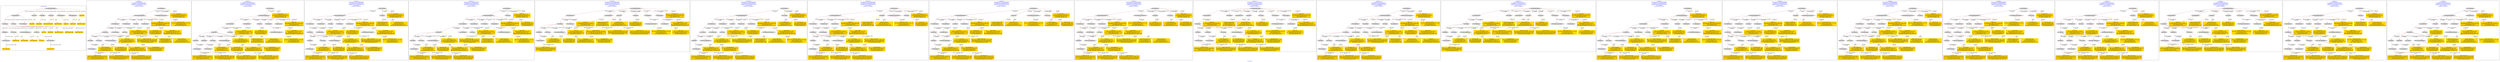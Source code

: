 digraph n0 {
fontcolor="blue"
remincross="true"
label="s02-dma.csv"
subgraph cluster_0 {
label="1-correct model"
n2[style="filled",color="white",fillcolor="lightgray",label="E12_Production1"];
n3[style="filled",color="white",fillcolor="lightgray",label="E21_Person1"];
n4[style="filled",color="white",fillcolor="lightgray",label="E55_Type2"];
n5[style="filled",color="white",fillcolor="lightgray",label="E52_Time-Span3"];
n6[style="filled",color="white",fillcolor="lightgray",label="E69_Death1"];
n7[style="filled",color="white",fillcolor="lightgray",label="E74_Group1"];
n8[style="filled",color="white",fillcolor="lightgray",label="E82_Actor_Appellation1"];
n9[style="filled",color="white",fillcolor="lightgray",label="E67_Birth1"];
n10[shape="plaintext",style="filled",fillcolor="gold",label="Artist URI"];
n11[style="filled",color="white",fillcolor="lightgray",label="E22_Man-Made_Object1"];
n12[style="filled",color="white",fillcolor="lightgray",label="E35_Title1"];
n13[style="filled",color="white",fillcolor="lightgray",label="E30_Right1"];
n14[style="filled",color="white",fillcolor="lightgray",label="E55_Type1"];
n15[style="filled",color="white",fillcolor="lightgray",label="E54_Dimension1"];
n16[style="filled",color="white",fillcolor="lightgray",label="E40_Legal_Body1"];
n17[shape="plaintext",style="filled",fillcolor="gold",label="Object_URI"];
n18[shape="plaintext",style="filled",fillcolor="gold",label="Object Rights"];
n19[shape="plaintext",style="filled",fillcolor="gold",label="Object Title"];
n20[shape="plaintext",style="filled",fillcolor="gold",label="Museum URI"];
n21[shape="plaintext",style="filled",fillcolor="gold",label="Object Link Source"];
n22[style="filled",color="white",fillcolor="lightgray",label="E52_Time-Span1"];
n23[shape="plaintext",style="filled",fillcolor="gold",label="Artist Birth Date"];
n24[style="filled",color="white",fillcolor="lightgray",label="E52_Time-Span2"];
n25[shape="plaintext",style="filled",fillcolor="gold",label="Artist Death Date"];
n26[shape="plaintext",style="filled",fillcolor="gold",label="Object Earliest Date"];
n27[shape="plaintext",style="filled",fillcolor="gold",label="Object Latest Date"];
n28[shape="plaintext",style="filled",fillcolor="gold",label="dimensions"];
n29[shape="plaintext",style="filled",fillcolor="gold",label="Object Work Type URI"];
n30[shape="plaintext",style="filled",fillcolor="gold",label="Object Work Type"];
n31[shape="plaintext",style="filled",fillcolor="gold",label="Medium URI"];
n32[shape="plaintext",style="filled",fillcolor="gold",label="Object Facet Value 1"];
n33[shape="plaintext",style="filled",fillcolor="gold",label="Nationality_URI"];
n34[shape="plaintext",style="filled",fillcolor="gold",label="Artist Nationality"];
n35[shape="plaintext",style="filled",fillcolor="gold",label="Artist Appellation"];
n36[shape="plaintext",style="filled",fillcolor="gold",label="Artist Name"];
}
subgraph cluster_1 {
label="candidate 0\nlink coherence:0.8\nnode coherence:0.7931034482758621\nconfidence:0.4840138516145418\nmapping score:0.47472537447327184\ncost:426.008942\n-precision:0.57-recall:0.5"
n38[style="filled",color="white",fillcolor="lightgray",label="E12_Production1"];
n39[style="filled",color="white",fillcolor="lightgray",label="E21_Person1"];
n40[style="filled",color="white",fillcolor="lightgray",label="E52_Time-Span2"];
n41[style="filled",color="white",fillcolor="lightgray",label="E55_Type1"];
n42[style="filled",color="white",fillcolor="lightgray",label="E67_Birth1"];
n43[style="filled",color="white",fillcolor="lightgray",label="E74_Group1"];
n44[style="filled",color="white",fillcolor="lightgray",label="E82_Actor_Appellation1"];
n45[style="filled",color="white",fillcolor="lightgray",label="E22_Man-Made_Object1"];
n46[style="filled",color="white",fillcolor="lightgray",label="E54_Dimension1"];
n47[style="filled",color="white",fillcolor="lightgray",label="E55_Type2"];
n48[style="filled",color="white",fillcolor="lightgray",label="E8_Acquisition1"];
n49[style="filled",color="white",fillcolor="lightgray",label="E31_Document1"];
n50[style="filled",color="white",fillcolor="lightgray",label="E52_Time-Span1"];
n51[style="filled",color="white",fillcolor="lightgray",label="E29_Design_or_Procedure1"];
n52[shape="plaintext",style="filled",fillcolor="gold",label="Artist URI\n[E21_Person,classLink,0.478]\n[E31_Document,classLink,0.276]\n[E82_Actor_Appellation,classLink,0.126]\n[E39_Actor,classLink,0.12]"];
n53[shape="plaintext",style="filled",fillcolor="gold",label="Object Work Type URI\n[E55_Type,classLink,0.545]\n[E55_Type,label,0.19]\n[E74_Group,classLink,0.146]\n[E57_Material,classLink,0.119]"];
n54[shape="plaintext",style="filled",fillcolor="gold",label="Artist Name\n[E82_Actor_Appellation,label,0.516]\n[E8_Acquisition,P3_has_note,0.17]\n[E22_Man-Made_Object,P3_has_note,0.16]\n[E22_Man-Made_Object,classLink,0.154]"];
n55[shape="plaintext",style="filled",fillcolor="gold",label="Artist Death Date\n[E52_Time-Span,P82b_end_of_the_end,0.491]\n[E52_Time-Span,P82_at_some_time_within,0.356]\n[E52_Time-Span,label,0.078]\n[E52_Time-Span,P82a_begin_of_the_begin,0.075]"];
n56[shape="plaintext",style="filled",fillcolor="gold",label="Medium URI\n[E55_Type,classLink,0.403]\n[E57_Material,classLink,0.377]\n[E74_Group,classLink,0.19]\n[E55_Type,label,0.029]"];
n57[shape="plaintext",style="filled",fillcolor="gold",label="Artist Nationality\n[E74_Group,label,0.493]\n[E74_Group,classLink,0.293]\n[E55_Type,label,0.123]\n[E8_Acquisition,P3_has_note,0.091]"];
n58[shape="plaintext",style="filled",fillcolor="gold",label="Object Earliest Date\n[E52_Time-Span,P82_at_some_time_within,0.356]\n[E52_Time-Span,P82b_end_of_the_end,0.335]\n[E52_Time-Span,P82a_begin_of_the_begin,0.22]\n[E52_Time-Span,label,0.088]"];
n59[shape="plaintext",style="filled",fillcolor="gold",label="dimensions\n[E54_Dimension,P3_has_note,0.83]\n[E22_Man-Made_Object,P3_has_note,0.089]\n[E55_Type,label,0.045]\n[E22_Man-Made_Object,classLink,0.037]"];
n60[shape="plaintext",style="filled",fillcolor="gold",label="Object Title\n[E22_Man-Made_Object,P3_has_note,0.305]\n[E73_Information_Object,P3_has_note,0.251]\n[E35_Title,label,0.238]\n[E33_Linguistic_Object,P3_has_note,0.205]"];
n61[shape="plaintext",style="filled",fillcolor="gold",label="Object_URI\n[E31_Document,classLink,0.462]\n[E22_Man-Made_Object,classLink,0.312]\n[E38_Image,classLink,0.123]\n[E21_Person,classLink,0.103]"];
n62[shape="plaintext",style="filled",fillcolor="gold",label="Artist Appellation\n[E82_Actor_Appellation,classLink,0.664]\n[E21_Person,classLink,0.168]\n[E31_Document,classLink,0.129]\n[E39_Actor,classLink,0.039]"];
n63[shape="plaintext",style="filled",fillcolor="gold",label="Object Facet Value 1\n[E29_Design_or_Procedure,P3_has_note,0.338]\n[E55_Type,label,0.267]\n[E57_Material,label,0.264]\n[E57_Material,classLink,0.131]"];
n64[shape="plaintext",style="filled",fillcolor="gold",label="Nationality_URI\n[E74_Group,classLink,0.669]\n[E55_Type,classLink,0.193]\n[E57_Material,classLink,0.09]\n[E55_Type,label,0.048]"];
n65[shape="plaintext",style="filled",fillcolor="gold",label="Object Rights\n[E8_Acquisition,P3_has_note,0.465]\n[E30_Right,P3_has_note,0.313]\n[E22_Man-Made_Object,P3_has_note,0.117]\n[E33_Linguistic_Object,P3_has_note,0.105]"];
n66[shape="plaintext",style="filled",fillcolor="gold",label="Artist Birth Date\n[E52_Time-Span,P82a_begin_of_the_begin,0.5]\n[E52_Time-Span,P82_at_some_time_within,0.366]\n[E52_Time-Span,P82b_end_of_the_end,0.084]\n[E33_Linguistic_Object,P3_has_note,0.05]"];
n67[shape="plaintext",style="filled",fillcolor="gold",label="Object Latest Date\n[E52_Time-Span,P82_at_some_time_within,0.359]\n[E52_Time-Span,P82b_end_of_the_end,0.333]\n[E52_Time-Span,P82a_begin_of_the_begin,0.225]\n[E52_Time-Span,label,0.083]"];
n68[shape="plaintext",style="filled",fillcolor="gold",label="Object Work Type\n[E55_Type,label,0.355]\n[E55_Type,classLink,0.33]\n[E31_Document,classLink,0.175]\n[E33_Linguistic_Object,P3_has_note,0.14]"];
}
subgraph cluster_2 {
label="candidate 1\nlink coherence:0.78125\nnode coherence:0.7931034482758621\nconfidence:0.4840138516145418\nmapping score:0.47472537447327184\ncost:427.99889\n-precision:0.53-recall:0.5"
n70[style="filled",color="white",fillcolor="lightgray",label="E12_Production1"];
n71[style="filled",color="white",fillcolor="lightgray",label="E21_Person1"];
n72[style="filled",color="white",fillcolor="lightgray",label="E55_Type1"];
n73[style="filled",color="white",fillcolor="lightgray",label="E67_Birth1"];
n74[style="filled",color="white",fillcolor="lightgray",label="E69_Death1"];
n75[style="filled",color="white",fillcolor="lightgray",label="E74_Group1"];
n76[style="filled",color="white",fillcolor="lightgray",label="E82_Actor_Appellation1"];
n77[style="filled",color="white",fillcolor="lightgray",label="E22_Man-Made_Object1"];
n78[style="filled",color="white",fillcolor="lightgray",label="E54_Dimension1"];
n79[style="filled",color="white",fillcolor="lightgray",label="E55_Type2"];
n80[style="filled",color="white",fillcolor="lightgray",label="E57_Material1"];
n81[style="filled",color="white",fillcolor="lightgray",label="E8_Acquisition1"];
n82[style="filled",color="white",fillcolor="lightgray",label="E31_Document1"];
n83[style="filled",color="white",fillcolor="lightgray",label="E52_Time-Span1"];
n84[style="filled",color="white",fillcolor="lightgray",label="E52_Time-Span3"];
n85[style="filled",color="white",fillcolor="lightgray",label="E29_Design_or_Procedure1"];
n86[shape="plaintext",style="filled",fillcolor="gold",label="Artist URI\n[E21_Person,classLink,0.478]\n[E31_Document,classLink,0.276]\n[E82_Actor_Appellation,classLink,0.126]\n[E39_Actor,classLink,0.12]"];
n87[shape="plaintext",style="filled",fillcolor="gold",label="Object Work Type URI\n[E55_Type,classLink,0.545]\n[E55_Type,label,0.19]\n[E74_Group,classLink,0.146]\n[E57_Material,classLink,0.119]"];
n88[shape="plaintext",style="filled",fillcolor="gold",label="Artist Name\n[E82_Actor_Appellation,label,0.516]\n[E8_Acquisition,P3_has_note,0.17]\n[E22_Man-Made_Object,P3_has_note,0.16]\n[E22_Man-Made_Object,classLink,0.154]"];
n89[shape="plaintext",style="filled",fillcolor="gold",label="Artist Death Date\n[E52_Time-Span,P82b_end_of_the_end,0.491]\n[E52_Time-Span,P82_at_some_time_within,0.356]\n[E52_Time-Span,label,0.078]\n[E52_Time-Span,P82a_begin_of_the_begin,0.075]"];
n90[shape="plaintext",style="filled",fillcolor="gold",label="Object Latest Date\n[E52_Time-Span,P82_at_some_time_within,0.359]\n[E52_Time-Span,P82b_end_of_the_end,0.333]\n[E52_Time-Span,P82a_begin_of_the_begin,0.225]\n[E52_Time-Span,label,0.083]"];
n91[shape="plaintext",style="filled",fillcolor="gold",label="Medium URI\n[E55_Type,classLink,0.403]\n[E57_Material,classLink,0.377]\n[E74_Group,classLink,0.19]\n[E55_Type,label,0.029]"];
n92[shape="plaintext",style="filled",fillcolor="gold",label="Artist Nationality\n[E74_Group,label,0.493]\n[E74_Group,classLink,0.293]\n[E55_Type,label,0.123]\n[E8_Acquisition,P3_has_note,0.091]"];
n93[shape="plaintext",style="filled",fillcolor="gold",label="Object Earliest Date\n[E52_Time-Span,P82_at_some_time_within,0.356]\n[E52_Time-Span,P82b_end_of_the_end,0.335]\n[E52_Time-Span,P82a_begin_of_the_begin,0.22]\n[E52_Time-Span,label,0.088]"];
n94[shape="plaintext",style="filled",fillcolor="gold",label="dimensions\n[E54_Dimension,P3_has_note,0.83]\n[E22_Man-Made_Object,P3_has_note,0.089]\n[E55_Type,label,0.045]\n[E22_Man-Made_Object,classLink,0.037]"];
n95[shape="plaintext",style="filled",fillcolor="gold",label="Object Title\n[E22_Man-Made_Object,P3_has_note,0.305]\n[E73_Information_Object,P3_has_note,0.251]\n[E35_Title,label,0.238]\n[E33_Linguistic_Object,P3_has_note,0.205]"];
n96[shape="plaintext",style="filled",fillcolor="gold",label="Object_URI\n[E31_Document,classLink,0.462]\n[E22_Man-Made_Object,classLink,0.312]\n[E38_Image,classLink,0.123]\n[E21_Person,classLink,0.103]"];
n97[shape="plaintext",style="filled",fillcolor="gold",label="Artist Appellation\n[E82_Actor_Appellation,classLink,0.664]\n[E21_Person,classLink,0.168]\n[E31_Document,classLink,0.129]\n[E39_Actor,classLink,0.039]"];
n98[shape="plaintext",style="filled",fillcolor="gold",label="Object Facet Value 1\n[E29_Design_or_Procedure,P3_has_note,0.338]\n[E55_Type,label,0.267]\n[E57_Material,label,0.264]\n[E57_Material,classLink,0.131]"];
n99[shape="plaintext",style="filled",fillcolor="gold",label="Nationality_URI\n[E74_Group,classLink,0.669]\n[E55_Type,classLink,0.193]\n[E57_Material,classLink,0.09]\n[E55_Type,label,0.048]"];
n100[shape="plaintext",style="filled",fillcolor="gold",label="Object Rights\n[E8_Acquisition,P3_has_note,0.465]\n[E30_Right,P3_has_note,0.313]\n[E22_Man-Made_Object,P3_has_note,0.117]\n[E33_Linguistic_Object,P3_has_note,0.105]"];
n101[shape="plaintext",style="filled",fillcolor="gold",label="Artist Birth Date\n[E52_Time-Span,P82a_begin_of_the_begin,0.5]\n[E52_Time-Span,P82_at_some_time_within,0.366]\n[E52_Time-Span,P82b_end_of_the_end,0.084]\n[E33_Linguistic_Object,P3_has_note,0.05]"];
n102[shape="plaintext",style="filled",fillcolor="gold",label="Object Work Type\n[E55_Type,label,0.355]\n[E55_Type,classLink,0.33]\n[E31_Document,classLink,0.175]\n[E33_Linguistic_Object,P3_has_note,0.14]"];
}
subgraph cluster_3 {
label="candidate 10\nlink coherence:0.7419354838709677\nnode coherence:0.7931034482758621\nconfidence:0.4840138516145418\nmapping score:0.47472537447327184\ncost:426.99902\n-precision:0.55-recall:0.5"
n104[style="filled",color="white",fillcolor="lightgray",label="E12_Production1"];
n105[style="filled",color="white",fillcolor="lightgray",label="E21_Person1"];
n106[style="filled",color="white",fillcolor="lightgray",label="E52_Time-Span2"];
n107[style="filled",color="white",fillcolor="lightgray",label="E67_Birth1"];
n108[style="filled",color="white",fillcolor="lightgray",label="E74_Group1"];
n109[style="filled",color="white",fillcolor="lightgray",label="E82_Actor_Appellation1"];
n110[style="filled",color="white",fillcolor="lightgray",label="E22_Man-Made_Object1"];
n111[style="filled",color="white",fillcolor="lightgray",label="E54_Dimension1"];
n112[style="filled",color="white",fillcolor="lightgray",label="E55_Type2"];
n113[style="filled",color="white",fillcolor="lightgray",label="E57_Material1"];
n114[style="filled",color="white",fillcolor="lightgray",label="E8_Acquisition1"];
n115[style="filled",color="white",fillcolor="lightgray",label="E31_Document1"];
n116[style="filled",color="white",fillcolor="lightgray",label="E55_Type1"];
n117[style="filled",color="white",fillcolor="lightgray",label="E52_Time-Span1"];
n118[style="filled",color="white",fillcolor="lightgray",label="E29_Design_or_Procedure1"];
n119[shape="plaintext",style="filled",fillcolor="gold",label="Artist URI\n[E21_Person,classLink,0.478]\n[E31_Document,classLink,0.276]\n[E82_Actor_Appellation,classLink,0.126]\n[E39_Actor,classLink,0.12]"];
n120[shape="plaintext",style="filled",fillcolor="gold",label="Object Work Type URI\n[E55_Type,classLink,0.545]\n[E55_Type,label,0.19]\n[E74_Group,classLink,0.146]\n[E57_Material,classLink,0.119]"];
n121[shape="plaintext",style="filled",fillcolor="gold",label="Artist Name\n[E82_Actor_Appellation,label,0.516]\n[E8_Acquisition,P3_has_note,0.17]\n[E22_Man-Made_Object,P3_has_note,0.16]\n[E22_Man-Made_Object,classLink,0.154]"];
n122[shape="plaintext",style="filled",fillcolor="gold",label="Artist Death Date\n[E52_Time-Span,P82b_end_of_the_end,0.491]\n[E52_Time-Span,P82_at_some_time_within,0.356]\n[E52_Time-Span,label,0.078]\n[E52_Time-Span,P82a_begin_of_the_begin,0.075]"];
n123[shape="plaintext",style="filled",fillcolor="gold",label="Medium URI\n[E55_Type,classLink,0.403]\n[E57_Material,classLink,0.377]\n[E74_Group,classLink,0.19]\n[E55_Type,label,0.029]"];
n124[shape="plaintext",style="filled",fillcolor="gold",label="Artist Nationality\n[E74_Group,label,0.493]\n[E74_Group,classLink,0.293]\n[E55_Type,label,0.123]\n[E8_Acquisition,P3_has_note,0.091]"];
n125[shape="plaintext",style="filled",fillcolor="gold",label="Object Earliest Date\n[E52_Time-Span,P82_at_some_time_within,0.356]\n[E52_Time-Span,P82b_end_of_the_end,0.335]\n[E52_Time-Span,P82a_begin_of_the_begin,0.22]\n[E52_Time-Span,label,0.088]"];
n126[shape="plaintext",style="filled",fillcolor="gold",label="dimensions\n[E54_Dimension,P3_has_note,0.83]\n[E22_Man-Made_Object,P3_has_note,0.089]\n[E55_Type,label,0.045]\n[E22_Man-Made_Object,classLink,0.037]"];
n127[shape="plaintext",style="filled",fillcolor="gold",label="Object Title\n[E22_Man-Made_Object,P3_has_note,0.305]\n[E73_Information_Object,P3_has_note,0.251]\n[E35_Title,label,0.238]\n[E33_Linguistic_Object,P3_has_note,0.205]"];
n128[shape="plaintext",style="filled",fillcolor="gold",label="Object_URI\n[E31_Document,classLink,0.462]\n[E22_Man-Made_Object,classLink,0.312]\n[E38_Image,classLink,0.123]\n[E21_Person,classLink,0.103]"];
n129[shape="plaintext",style="filled",fillcolor="gold",label="Artist Appellation\n[E82_Actor_Appellation,classLink,0.664]\n[E21_Person,classLink,0.168]\n[E31_Document,classLink,0.129]\n[E39_Actor,classLink,0.039]"];
n130[shape="plaintext",style="filled",fillcolor="gold",label="Object Facet Value 1\n[E29_Design_or_Procedure,P3_has_note,0.338]\n[E55_Type,label,0.267]\n[E57_Material,label,0.264]\n[E57_Material,classLink,0.131]"];
n131[shape="plaintext",style="filled",fillcolor="gold",label="Nationality_URI\n[E74_Group,classLink,0.669]\n[E55_Type,classLink,0.193]\n[E57_Material,classLink,0.09]\n[E55_Type,label,0.048]"];
n132[shape="plaintext",style="filled",fillcolor="gold",label="Object Rights\n[E8_Acquisition,P3_has_note,0.465]\n[E30_Right,P3_has_note,0.313]\n[E22_Man-Made_Object,P3_has_note,0.117]\n[E33_Linguistic_Object,P3_has_note,0.105]"];
n133[shape="plaintext",style="filled",fillcolor="gold",label="Artist Birth Date\n[E52_Time-Span,P82a_begin_of_the_begin,0.5]\n[E52_Time-Span,P82_at_some_time_within,0.366]\n[E52_Time-Span,P82b_end_of_the_end,0.084]\n[E33_Linguistic_Object,P3_has_note,0.05]"];
n134[shape="plaintext",style="filled",fillcolor="gold",label="Object Latest Date\n[E52_Time-Span,P82_at_some_time_within,0.359]\n[E52_Time-Span,P82b_end_of_the_end,0.333]\n[E52_Time-Span,P82a_begin_of_the_begin,0.225]\n[E52_Time-Span,label,0.083]"];
n135[shape="plaintext",style="filled",fillcolor="gold",label="Object Work Type\n[E55_Type,label,0.355]\n[E55_Type,classLink,0.33]\n[E31_Document,classLink,0.175]\n[E33_Linguistic_Object,P3_has_note,0.14]"];
}
subgraph cluster_4 {
label="candidate 11\nlink coherence:0.7419354838709677\nnode coherence:0.7931034482758621\nconfidence:0.4840138516145418\nmapping score:0.47472537447327184\ncost:526.008972\n-precision:0.55-recall:0.5"
n137[style="filled",color="white",fillcolor="lightgray",label="E12_Production1"];
n138[style="filled",color="white",fillcolor="lightgray",label="E21_Person1"];
n139[style="filled",color="white",fillcolor="lightgray",label="E52_Time-Span2"];
n140[style="filled",color="white",fillcolor="lightgray",label="E55_Type1"];
n141[style="filled",color="white",fillcolor="lightgray",label="E67_Birth1"];
n142[style="filled",color="white",fillcolor="lightgray",label="E74_Group1"];
n143[style="filled",color="white",fillcolor="lightgray",label="E82_Actor_Appellation1"];
n144[style="filled",color="white",fillcolor="lightgray",label="E22_Man-Made_Object1"];
n145[style="filled",color="white",fillcolor="lightgray",label="E54_Dimension1"];
n146[style="filled",color="white",fillcolor="lightgray",label="E57_Material1"];
n147[style="filled",color="white",fillcolor="lightgray",label="E8_Acquisition1"];
n148[style="filled",color="white",fillcolor="lightgray",label="E31_Document1"];
n149[style="filled",color="white",fillcolor="lightgray",label="E52_Time-Span1"];
n150[style="filled",color="white",fillcolor="lightgray",label="E55_Type2"];
n151[style="filled",color="white",fillcolor="lightgray",label="E29_Design_or_Procedure1"];
n152[shape="plaintext",style="filled",fillcolor="gold",label="Artist URI\n[E21_Person,classLink,0.478]\n[E31_Document,classLink,0.276]\n[E82_Actor_Appellation,classLink,0.126]\n[E39_Actor,classLink,0.12]"];
n153[shape="plaintext",style="filled",fillcolor="gold",label="Object Work Type URI\n[E55_Type,classLink,0.545]\n[E55_Type,label,0.19]\n[E74_Group,classLink,0.146]\n[E57_Material,classLink,0.119]"];
n154[shape="plaintext",style="filled",fillcolor="gold",label="Artist Name\n[E82_Actor_Appellation,label,0.516]\n[E8_Acquisition,P3_has_note,0.17]\n[E22_Man-Made_Object,P3_has_note,0.16]\n[E22_Man-Made_Object,classLink,0.154]"];
n155[shape="plaintext",style="filled",fillcolor="gold",label="Artist Death Date\n[E52_Time-Span,P82b_end_of_the_end,0.491]\n[E52_Time-Span,P82_at_some_time_within,0.356]\n[E52_Time-Span,label,0.078]\n[E52_Time-Span,P82a_begin_of_the_begin,0.075]"];
n156[shape="plaintext",style="filled",fillcolor="gold",label="Medium URI\n[E55_Type,classLink,0.403]\n[E57_Material,classLink,0.377]\n[E74_Group,classLink,0.19]\n[E55_Type,label,0.029]"];
n157[shape="plaintext",style="filled",fillcolor="gold",label="Artist Nationality\n[E74_Group,label,0.493]\n[E74_Group,classLink,0.293]\n[E55_Type,label,0.123]\n[E8_Acquisition,P3_has_note,0.091]"];
n158[shape="plaintext",style="filled",fillcolor="gold",label="Object Earliest Date\n[E52_Time-Span,P82_at_some_time_within,0.356]\n[E52_Time-Span,P82b_end_of_the_end,0.335]\n[E52_Time-Span,P82a_begin_of_the_begin,0.22]\n[E52_Time-Span,label,0.088]"];
n159[shape="plaintext",style="filled",fillcolor="gold",label="dimensions\n[E54_Dimension,P3_has_note,0.83]\n[E22_Man-Made_Object,P3_has_note,0.089]\n[E55_Type,label,0.045]\n[E22_Man-Made_Object,classLink,0.037]"];
n160[shape="plaintext",style="filled",fillcolor="gold",label="Object Title\n[E22_Man-Made_Object,P3_has_note,0.305]\n[E73_Information_Object,P3_has_note,0.251]\n[E35_Title,label,0.238]\n[E33_Linguistic_Object,P3_has_note,0.205]"];
n161[shape="plaintext",style="filled",fillcolor="gold",label="Object_URI\n[E31_Document,classLink,0.462]\n[E22_Man-Made_Object,classLink,0.312]\n[E38_Image,classLink,0.123]\n[E21_Person,classLink,0.103]"];
n162[shape="plaintext",style="filled",fillcolor="gold",label="Artist Appellation\n[E82_Actor_Appellation,classLink,0.664]\n[E21_Person,classLink,0.168]\n[E31_Document,classLink,0.129]\n[E39_Actor,classLink,0.039]"];
n163[shape="plaintext",style="filled",fillcolor="gold",label="Object Facet Value 1\n[E29_Design_or_Procedure,P3_has_note,0.338]\n[E55_Type,label,0.267]\n[E57_Material,label,0.264]\n[E57_Material,classLink,0.131]"];
n164[shape="plaintext",style="filled",fillcolor="gold",label="Nationality_URI\n[E74_Group,classLink,0.669]\n[E55_Type,classLink,0.193]\n[E57_Material,classLink,0.09]\n[E55_Type,label,0.048]"];
n165[shape="plaintext",style="filled",fillcolor="gold",label="Object Rights\n[E8_Acquisition,P3_has_note,0.465]\n[E30_Right,P3_has_note,0.313]\n[E22_Man-Made_Object,P3_has_note,0.117]\n[E33_Linguistic_Object,P3_has_note,0.105]"];
n166[shape="plaintext",style="filled",fillcolor="gold",label="Artist Birth Date\n[E52_Time-Span,P82a_begin_of_the_begin,0.5]\n[E52_Time-Span,P82_at_some_time_within,0.366]\n[E52_Time-Span,P82b_end_of_the_end,0.084]\n[E33_Linguistic_Object,P3_has_note,0.05]"];
n167[shape="plaintext",style="filled",fillcolor="gold",label="Object Latest Date\n[E52_Time-Span,P82_at_some_time_within,0.359]\n[E52_Time-Span,P82b_end_of_the_end,0.333]\n[E52_Time-Span,P82a_begin_of_the_begin,0.225]\n[E52_Time-Span,label,0.083]"];
n168[shape="plaintext",style="filled",fillcolor="gold",label="Object Work Type\n[E55_Type,label,0.355]\n[E55_Type,classLink,0.33]\n[E31_Document,classLink,0.175]\n[E33_Linguistic_Object,P3_has_note,0.14]"];
}
subgraph cluster_5 {
label="candidate 12\nlink coherence:0.7419354838709677\nnode coherence:0.7931034482758621\nconfidence:0.4840138516145418\nmapping score:0.47472537447327184\ncost:526.009012\n-precision:0.55-recall:0.5"
n170[style="filled",color="white",fillcolor="lightgray",label="E12_Production1"];
n171[style="filled",color="white",fillcolor="lightgray",label="E21_Person1"];
n172[style="filled",color="white",fillcolor="lightgray",label="E52_Time-Span2"];
n173[style="filled",color="white",fillcolor="lightgray",label="E69_Death1"];
n174[style="filled",color="white",fillcolor="lightgray",label="E74_Group1"];
n175[style="filled",color="white",fillcolor="lightgray",label="E82_Actor_Appellation1"];
n176[style="filled",color="white",fillcolor="lightgray",label="E22_Man-Made_Object1"];
n177[style="filled",color="white",fillcolor="lightgray",label="E54_Dimension1"];
n178[style="filled",color="white",fillcolor="lightgray",label="E55_Type1"];
n179[style="filled",color="white",fillcolor="lightgray",label="E55_Type2"];
n180[style="filled",color="white",fillcolor="lightgray",label="E57_Material1"];
n181[style="filled",color="white",fillcolor="lightgray",label="E8_Acquisition1"];
n182[style="filled",color="white",fillcolor="lightgray",label="E52_Time-Span3"];
n183[style="filled",color="white",fillcolor="lightgray",label="E29_Design_or_Procedure1"];
n184[style="filled",color="white",fillcolor="lightgray",label="E31_Document1"];
n185[shape="plaintext",style="filled",fillcolor="gold",label="Artist URI\n[E21_Person,classLink,0.478]\n[E31_Document,classLink,0.276]\n[E82_Actor_Appellation,classLink,0.126]\n[E39_Actor,classLink,0.12]"];
n186[shape="plaintext",style="filled",fillcolor="gold",label="Object Work Type URI\n[E55_Type,classLink,0.545]\n[E55_Type,label,0.19]\n[E74_Group,classLink,0.146]\n[E57_Material,classLink,0.119]"];
n187[shape="plaintext",style="filled",fillcolor="gold",label="Artist Name\n[E82_Actor_Appellation,label,0.516]\n[E8_Acquisition,P3_has_note,0.17]\n[E22_Man-Made_Object,P3_has_note,0.16]\n[E22_Man-Made_Object,classLink,0.154]"];
n188[shape="plaintext",style="filled",fillcolor="gold",label="Object Latest Date\n[E52_Time-Span,P82_at_some_time_within,0.359]\n[E52_Time-Span,P82b_end_of_the_end,0.333]\n[E52_Time-Span,P82a_begin_of_the_begin,0.225]\n[E52_Time-Span,label,0.083]"];
n189[shape="plaintext",style="filled",fillcolor="gold",label="Medium URI\n[E55_Type,classLink,0.403]\n[E57_Material,classLink,0.377]\n[E74_Group,classLink,0.19]\n[E55_Type,label,0.029]"];
n190[shape="plaintext",style="filled",fillcolor="gold",label="Artist Nationality\n[E74_Group,label,0.493]\n[E74_Group,classLink,0.293]\n[E55_Type,label,0.123]\n[E8_Acquisition,P3_has_note,0.091]"];
n191[shape="plaintext",style="filled",fillcolor="gold",label="dimensions\n[E54_Dimension,P3_has_note,0.83]\n[E22_Man-Made_Object,P3_has_note,0.089]\n[E55_Type,label,0.045]\n[E22_Man-Made_Object,classLink,0.037]"];
n192[shape="plaintext",style="filled",fillcolor="gold",label="Object Title\n[E22_Man-Made_Object,P3_has_note,0.305]\n[E73_Information_Object,P3_has_note,0.251]\n[E35_Title,label,0.238]\n[E33_Linguistic_Object,P3_has_note,0.205]"];
n193[shape="plaintext",style="filled",fillcolor="gold",label="Artist Death Date\n[E52_Time-Span,P82b_end_of_the_end,0.491]\n[E52_Time-Span,P82_at_some_time_within,0.356]\n[E52_Time-Span,label,0.078]\n[E52_Time-Span,P82a_begin_of_the_begin,0.075]"];
n194[shape="plaintext",style="filled",fillcolor="gold",label="Object_URI\n[E31_Document,classLink,0.462]\n[E22_Man-Made_Object,classLink,0.312]\n[E38_Image,classLink,0.123]\n[E21_Person,classLink,0.103]"];
n195[shape="plaintext",style="filled",fillcolor="gold",label="Artist Appellation\n[E82_Actor_Appellation,classLink,0.664]\n[E21_Person,classLink,0.168]\n[E31_Document,classLink,0.129]\n[E39_Actor,classLink,0.039]"];
n196[shape="plaintext",style="filled",fillcolor="gold",label="Object Facet Value 1\n[E29_Design_or_Procedure,P3_has_note,0.338]\n[E55_Type,label,0.267]\n[E57_Material,label,0.264]\n[E57_Material,classLink,0.131]"];
n197[shape="plaintext",style="filled",fillcolor="gold",label="Nationality_URI\n[E74_Group,classLink,0.669]\n[E55_Type,classLink,0.193]\n[E57_Material,classLink,0.09]\n[E55_Type,label,0.048]"];
n198[shape="plaintext",style="filled",fillcolor="gold",label="Object Rights\n[E8_Acquisition,P3_has_note,0.465]\n[E30_Right,P3_has_note,0.313]\n[E22_Man-Made_Object,P3_has_note,0.117]\n[E33_Linguistic_Object,P3_has_note,0.105]"];
n199[shape="plaintext",style="filled",fillcolor="gold",label="Object Earliest Date\n[E52_Time-Span,P82_at_some_time_within,0.356]\n[E52_Time-Span,P82b_end_of_the_end,0.335]\n[E52_Time-Span,P82a_begin_of_the_begin,0.22]\n[E52_Time-Span,label,0.088]"];
n200[shape="plaintext",style="filled",fillcolor="gold",label="Artist Birth Date\n[E52_Time-Span,P82a_begin_of_the_begin,0.5]\n[E52_Time-Span,P82_at_some_time_within,0.366]\n[E52_Time-Span,P82b_end_of_the_end,0.084]\n[E33_Linguistic_Object,P3_has_note,0.05]"];
n201[shape="plaintext",style="filled",fillcolor="gold",label="Object Work Type\n[E55_Type,label,0.355]\n[E55_Type,classLink,0.33]\n[E31_Document,classLink,0.175]\n[E33_Linguistic_Object,P3_has_note,0.14]"];
}
subgraph cluster_6 {
label="candidate 13\nlink coherence:0.7419354838709677\nnode coherence:0.7931034482758621\nconfidence:0.4840138516145418\nmapping score:0.47472537447327184\ncost:526.009032\n-precision:0.52-recall:0.47"
n203[style="filled",color="white",fillcolor="lightgray",label="E12_Production1"];
n204[style="filled",color="white",fillcolor="lightgray",label="E21_Person1"];
n205[style="filled",color="white",fillcolor="lightgray",label="E52_Time-Span2"];
n206[style="filled",color="white",fillcolor="lightgray",label="E55_Type1"];
n207[style="filled",color="white",fillcolor="lightgray",label="E67_Birth1"];
n208[style="filled",color="white",fillcolor="lightgray",label="E82_Actor_Appellation1"];
n209[style="filled",color="white",fillcolor="lightgray",label="E22_Man-Made_Object1"];
n210[style="filled",color="white",fillcolor="lightgray",label="E54_Dimension1"];
n211[style="filled",color="white",fillcolor="lightgray",label="E55_Type2"];
n212[style="filled",color="white",fillcolor="lightgray",label="E57_Material1"];
n213[style="filled",color="white",fillcolor="lightgray",label="E8_Acquisition1"];
n214[style="filled",color="white",fillcolor="lightgray",label="E31_Document1"];
n215[style="filled",color="white",fillcolor="lightgray",label="E52_Time-Span1"];
n216[style="filled",color="white",fillcolor="lightgray",label="E74_Group1"];
n217[style="filled",color="white",fillcolor="lightgray",label="E29_Design_or_Procedure1"];
n218[shape="plaintext",style="filled",fillcolor="gold",label="Artist URI\n[E21_Person,classLink,0.478]\n[E31_Document,classLink,0.276]\n[E82_Actor_Appellation,classLink,0.126]\n[E39_Actor,classLink,0.12]"];
n219[shape="plaintext",style="filled",fillcolor="gold",label="Object Work Type URI\n[E55_Type,classLink,0.545]\n[E55_Type,label,0.19]\n[E74_Group,classLink,0.146]\n[E57_Material,classLink,0.119]"];
n220[shape="plaintext",style="filled",fillcolor="gold",label="Artist Name\n[E82_Actor_Appellation,label,0.516]\n[E8_Acquisition,P3_has_note,0.17]\n[E22_Man-Made_Object,P3_has_note,0.16]\n[E22_Man-Made_Object,classLink,0.154]"];
n221[shape="plaintext",style="filled",fillcolor="gold",label="Artist Death Date\n[E52_Time-Span,P82b_end_of_the_end,0.491]\n[E52_Time-Span,P82_at_some_time_within,0.356]\n[E52_Time-Span,label,0.078]\n[E52_Time-Span,P82a_begin_of_the_begin,0.075]"];
n222[shape="plaintext",style="filled",fillcolor="gold",label="Medium URI\n[E55_Type,classLink,0.403]\n[E57_Material,classLink,0.377]\n[E74_Group,classLink,0.19]\n[E55_Type,label,0.029]"];
n223[shape="plaintext",style="filled",fillcolor="gold",label="Artist Nationality\n[E74_Group,label,0.493]\n[E74_Group,classLink,0.293]\n[E55_Type,label,0.123]\n[E8_Acquisition,P3_has_note,0.091]"];
n224[shape="plaintext",style="filled",fillcolor="gold",label="Object Earliest Date\n[E52_Time-Span,P82_at_some_time_within,0.356]\n[E52_Time-Span,P82b_end_of_the_end,0.335]\n[E52_Time-Span,P82a_begin_of_the_begin,0.22]\n[E52_Time-Span,label,0.088]"];
n225[shape="plaintext",style="filled",fillcolor="gold",label="dimensions\n[E54_Dimension,P3_has_note,0.83]\n[E22_Man-Made_Object,P3_has_note,0.089]\n[E55_Type,label,0.045]\n[E22_Man-Made_Object,classLink,0.037]"];
n226[shape="plaintext",style="filled",fillcolor="gold",label="Object Title\n[E22_Man-Made_Object,P3_has_note,0.305]\n[E73_Information_Object,P3_has_note,0.251]\n[E35_Title,label,0.238]\n[E33_Linguistic_Object,P3_has_note,0.205]"];
n227[shape="plaintext",style="filled",fillcolor="gold",label="Object_URI\n[E31_Document,classLink,0.462]\n[E22_Man-Made_Object,classLink,0.312]\n[E38_Image,classLink,0.123]\n[E21_Person,classLink,0.103]"];
n228[shape="plaintext",style="filled",fillcolor="gold",label="Artist Appellation\n[E82_Actor_Appellation,classLink,0.664]\n[E21_Person,classLink,0.168]\n[E31_Document,classLink,0.129]\n[E39_Actor,classLink,0.039]"];
n229[shape="plaintext",style="filled",fillcolor="gold",label="Object Facet Value 1\n[E29_Design_or_Procedure,P3_has_note,0.338]\n[E55_Type,label,0.267]\n[E57_Material,label,0.264]\n[E57_Material,classLink,0.131]"];
n230[shape="plaintext",style="filled",fillcolor="gold",label="Nationality_URI\n[E74_Group,classLink,0.669]\n[E55_Type,classLink,0.193]\n[E57_Material,classLink,0.09]\n[E55_Type,label,0.048]"];
n231[shape="plaintext",style="filled",fillcolor="gold",label="Object Rights\n[E8_Acquisition,P3_has_note,0.465]\n[E30_Right,P3_has_note,0.313]\n[E22_Man-Made_Object,P3_has_note,0.117]\n[E33_Linguistic_Object,P3_has_note,0.105]"];
n232[shape="plaintext",style="filled",fillcolor="gold",label="Artist Birth Date\n[E52_Time-Span,P82a_begin_of_the_begin,0.5]\n[E52_Time-Span,P82_at_some_time_within,0.366]\n[E52_Time-Span,P82b_end_of_the_end,0.084]\n[E33_Linguistic_Object,P3_has_note,0.05]"];
n233[shape="plaintext",style="filled",fillcolor="gold",label="Object Latest Date\n[E52_Time-Span,P82_at_some_time_within,0.359]\n[E52_Time-Span,P82b_end_of_the_end,0.333]\n[E52_Time-Span,P82a_begin_of_the_begin,0.225]\n[E52_Time-Span,label,0.083]"];
n234[shape="plaintext",style="filled",fillcolor="gold",label="Object Work Type\n[E55_Type,label,0.355]\n[E55_Type,classLink,0.33]\n[E31_Document,classLink,0.175]\n[E33_Linguistic_Object,P3_has_note,0.14]"];
}
subgraph cluster_7 {
label="candidate 14\nlink coherence:0.7333333333333333\nnode coherence:0.7931034482758621\nconfidence:0.4840138516145418\nmapping score:0.47472537447327184\ncost:525.019054\n-precision:0.57-recall:0.5"
n236[style="filled",color="white",fillcolor="lightgray",label="E12_Production1"];
n237[style="filled",color="white",fillcolor="lightgray",label="E21_Person1"];
n238[style="filled",color="white",fillcolor="lightgray",label="E52_Time-Span2"];
n239[style="filled",color="white",fillcolor="lightgray",label="E67_Birth1"];
n240[style="filled",color="white",fillcolor="lightgray",label="E74_Group1"];
n241[style="filled",color="white",fillcolor="lightgray",label="E82_Actor_Appellation1"];
n242[style="filled",color="white",fillcolor="lightgray",label="E22_Man-Made_Object1"];
n243[style="filled",color="white",fillcolor="lightgray",label="E54_Dimension1"];
n244[style="filled",color="white",fillcolor="lightgray",label="E8_Acquisition1"];
n245[style="filled",color="white",fillcolor="lightgray",label="E31_Document1"];
n246[style="filled",color="white",fillcolor="lightgray",label="E55_Type1"];
n247[style="filled",color="white",fillcolor="lightgray",label="E52_Time-Span1"];
n248[style="filled",color="white",fillcolor="lightgray",label="E29_Design_or_Procedure1"];
n249[style="filled",color="white",fillcolor="lightgray",label="E55_Type2"];
n250[shape="plaintext",style="filled",fillcolor="gold",label="Artist URI\n[E21_Person,classLink,0.478]\n[E31_Document,classLink,0.276]\n[E82_Actor_Appellation,classLink,0.126]\n[E39_Actor,classLink,0.12]"];
n251[shape="plaintext",style="filled",fillcolor="gold",label="Object Work Type URI\n[E55_Type,classLink,0.545]\n[E55_Type,label,0.19]\n[E74_Group,classLink,0.146]\n[E57_Material,classLink,0.119]"];
n252[shape="plaintext",style="filled",fillcolor="gold",label="Artist Name\n[E82_Actor_Appellation,label,0.516]\n[E8_Acquisition,P3_has_note,0.17]\n[E22_Man-Made_Object,P3_has_note,0.16]\n[E22_Man-Made_Object,classLink,0.154]"];
n253[shape="plaintext",style="filled",fillcolor="gold",label="Artist Death Date\n[E52_Time-Span,P82b_end_of_the_end,0.491]\n[E52_Time-Span,P82_at_some_time_within,0.356]\n[E52_Time-Span,label,0.078]\n[E52_Time-Span,P82a_begin_of_the_begin,0.075]"];
n254[shape="plaintext",style="filled",fillcolor="gold",label="Medium URI\n[E55_Type,classLink,0.403]\n[E57_Material,classLink,0.377]\n[E74_Group,classLink,0.19]\n[E55_Type,label,0.029]"];
n255[shape="plaintext",style="filled",fillcolor="gold",label="Artist Nationality\n[E74_Group,label,0.493]\n[E74_Group,classLink,0.293]\n[E55_Type,label,0.123]\n[E8_Acquisition,P3_has_note,0.091]"];
n256[shape="plaintext",style="filled",fillcolor="gold",label="Object Earliest Date\n[E52_Time-Span,P82_at_some_time_within,0.356]\n[E52_Time-Span,P82b_end_of_the_end,0.335]\n[E52_Time-Span,P82a_begin_of_the_begin,0.22]\n[E52_Time-Span,label,0.088]"];
n257[shape="plaintext",style="filled",fillcolor="gold",label="dimensions\n[E54_Dimension,P3_has_note,0.83]\n[E22_Man-Made_Object,P3_has_note,0.089]\n[E55_Type,label,0.045]\n[E22_Man-Made_Object,classLink,0.037]"];
n258[shape="plaintext",style="filled",fillcolor="gold",label="Object Title\n[E22_Man-Made_Object,P3_has_note,0.305]\n[E73_Information_Object,P3_has_note,0.251]\n[E35_Title,label,0.238]\n[E33_Linguistic_Object,P3_has_note,0.205]"];
n259[shape="plaintext",style="filled",fillcolor="gold",label="Object_URI\n[E31_Document,classLink,0.462]\n[E22_Man-Made_Object,classLink,0.312]\n[E38_Image,classLink,0.123]\n[E21_Person,classLink,0.103]"];
n260[shape="plaintext",style="filled",fillcolor="gold",label="Artist Appellation\n[E82_Actor_Appellation,classLink,0.664]\n[E21_Person,classLink,0.168]\n[E31_Document,classLink,0.129]\n[E39_Actor,classLink,0.039]"];
n261[shape="plaintext",style="filled",fillcolor="gold",label="Object Facet Value 1\n[E29_Design_or_Procedure,P3_has_note,0.338]\n[E55_Type,label,0.267]\n[E57_Material,label,0.264]\n[E57_Material,classLink,0.131]"];
n262[shape="plaintext",style="filled",fillcolor="gold",label="Nationality_URI\n[E74_Group,classLink,0.669]\n[E55_Type,classLink,0.193]\n[E57_Material,classLink,0.09]\n[E55_Type,label,0.048]"];
n263[shape="plaintext",style="filled",fillcolor="gold",label="Object Rights\n[E8_Acquisition,P3_has_note,0.465]\n[E30_Right,P3_has_note,0.313]\n[E22_Man-Made_Object,P3_has_note,0.117]\n[E33_Linguistic_Object,P3_has_note,0.105]"];
n264[shape="plaintext",style="filled",fillcolor="gold",label="Artist Birth Date\n[E52_Time-Span,P82a_begin_of_the_begin,0.5]\n[E52_Time-Span,P82_at_some_time_within,0.366]\n[E52_Time-Span,P82b_end_of_the_end,0.084]\n[E33_Linguistic_Object,P3_has_note,0.05]"];
n265[shape="plaintext",style="filled",fillcolor="gold",label="Object Latest Date\n[E52_Time-Span,P82_at_some_time_within,0.359]\n[E52_Time-Span,P82b_end_of_the_end,0.333]\n[E52_Time-Span,P82a_begin_of_the_begin,0.225]\n[E52_Time-Span,label,0.083]"];
n266[shape="plaintext",style="filled",fillcolor="gold",label="Object Work Type\n[E55_Type,label,0.355]\n[E55_Type,classLink,0.33]\n[E31_Document,classLink,0.175]\n[E33_Linguistic_Object,P3_has_note,0.14]"];
}
subgraph cluster_8 {
label="candidate 15\nlink coherence:0.7333333333333333\nnode coherence:0.7931034482758621\nconfidence:0.4840138516145418\nmapping score:0.47472537447327184\ncost:525.019114\n-precision:0.53-recall:0.47"
n268[style="filled",color="white",fillcolor="lightgray",label="E12_Production1"];
n269[style="filled",color="white",fillcolor="lightgray",label="E21_Person1"];
n270[style="filled",color="white",fillcolor="lightgray",label="E52_Time-Span2"];
n271[style="filled",color="white",fillcolor="lightgray",label="E67_Birth1"];
n272[style="filled",color="white",fillcolor="lightgray",label="E82_Actor_Appellation1"];
n273[style="filled",color="white",fillcolor="lightgray",label="E22_Man-Made_Object1"];
n274[style="filled",color="white",fillcolor="lightgray",label="E54_Dimension1"];
n275[style="filled",color="white",fillcolor="lightgray",label="E55_Type2"];
n276[style="filled",color="white",fillcolor="lightgray",label="E8_Acquisition1"];
n277[style="filled",color="white",fillcolor="lightgray",label="E31_Document1"];
n278[style="filled",color="white",fillcolor="lightgray",label="E55_Type1"];
n279[style="filled",color="white",fillcolor="lightgray",label="E52_Time-Span1"];
n280[style="filled",color="white",fillcolor="lightgray",label="E29_Design_or_Procedure1"];
n281[style="filled",color="white",fillcolor="lightgray",label="E74_Group1"];
n282[shape="plaintext",style="filled",fillcolor="gold",label="Artist URI\n[E21_Person,classLink,0.478]\n[E31_Document,classLink,0.276]\n[E82_Actor_Appellation,classLink,0.126]\n[E39_Actor,classLink,0.12]"];
n283[shape="plaintext",style="filled",fillcolor="gold",label="Object Work Type URI\n[E55_Type,classLink,0.545]\n[E55_Type,label,0.19]\n[E74_Group,classLink,0.146]\n[E57_Material,classLink,0.119]"];
n284[shape="plaintext",style="filled",fillcolor="gold",label="Artist Name\n[E82_Actor_Appellation,label,0.516]\n[E8_Acquisition,P3_has_note,0.17]\n[E22_Man-Made_Object,P3_has_note,0.16]\n[E22_Man-Made_Object,classLink,0.154]"];
n285[shape="plaintext",style="filled",fillcolor="gold",label="Artist Death Date\n[E52_Time-Span,P82b_end_of_the_end,0.491]\n[E52_Time-Span,P82_at_some_time_within,0.356]\n[E52_Time-Span,label,0.078]\n[E52_Time-Span,P82a_begin_of_the_begin,0.075]"];
n286[shape="plaintext",style="filled",fillcolor="gold",label="Medium URI\n[E55_Type,classLink,0.403]\n[E57_Material,classLink,0.377]\n[E74_Group,classLink,0.19]\n[E55_Type,label,0.029]"];
n287[shape="plaintext",style="filled",fillcolor="gold",label="Artist Nationality\n[E74_Group,label,0.493]\n[E74_Group,classLink,0.293]\n[E55_Type,label,0.123]\n[E8_Acquisition,P3_has_note,0.091]"];
n288[shape="plaintext",style="filled",fillcolor="gold",label="Object Earliest Date\n[E52_Time-Span,P82_at_some_time_within,0.356]\n[E52_Time-Span,P82b_end_of_the_end,0.335]\n[E52_Time-Span,P82a_begin_of_the_begin,0.22]\n[E52_Time-Span,label,0.088]"];
n289[shape="plaintext",style="filled",fillcolor="gold",label="dimensions\n[E54_Dimension,P3_has_note,0.83]\n[E22_Man-Made_Object,P3_has_note,0.089]\n[E55_Type,label,0.045]\n[E22_Man-Made_Object,classLink,0.037]"];
n290[shape="plaintext",style="filled",fillcolor="gold",label="Object Title\n[E22_Man-Made_Object,P3_has_note,0.305]\n[E73_Information_Object,P3_has_note,0.251]\n[E35_Title,label,0.238]\n[E33_Linguistic_Object,P3_has_note,0.205]"];
n291[shape="plaintext",style="filled",fillcolor="gold",label="Object_URI\n[E31_Document,classLink,0.462]\n[E22_Man-Made_Object,classLink,0.312]\n[E38_Image,classLink,0.123]\n[E21_Person,classLink,0.103]"];
n292[shape="plaintext",style="filled",fillcolor="gold",label="Artist Appellation\n[E82_Actor_Appellation,classLink,0.664]\n[E21_Person,classLink,0.168]\n[E31_Document,classLink,0.129]\n[E39_Actor,classLink,0.039]"];
n293[shape="plaintext",style="filled",fillcolor="gold",label="Object Facet Value 1\n[E29_Design_or_Procedure,P3_has_note,0.338]\n[E55_Type,label,0.267]\n[E57_Material,label,0.264]\n[E57_Material,classLink,0.131]"];
n294[shape="plaintext",style="filled",fillcolor="gold",label="Nationality_URI\n[E74_Group,classLink,0.669]\n[E55_Type,classLink,0.193]\n[E57_Material,classLink,0.09]\n[E55_Type,label,0.048]"];
n295[shape="plaintext",style="filled",fillcolor="gold",label="Object Rights\n[E8_Acquisition,P3_has_note,0.465]\n[E30_Right,P3_has_note,0.313]\n[E22_Man-Made_Object,P3_has_note,0.117]\n[E33_Linguistic_Object,P3_has_note,0.105]"];
n296[shape="plaintext",style="filled",fillcolor="gold",label="Artist Birth Date\n[E52_Time-Span,P82a_begin_of_the_begin,0.5]\n[E52_Time-Span,P82_at_some_time_within,0.366]\n[E52_Time-Span,P82b_end_of_the_end,0.084]\n[E33_Linguistic_Object,P3_has_note,0.05]"];
n297[shape="plaintext",style="filled",fillcolor="gold",label="Object Latest Date\n[E52_Time-Span,P82_at_some_time_within,0.359]\n[E52_Time-Span,P82b_end_of_the_end,0.333]\n[E52_Time-Span,P82a_begin_of_the_begin,0.225]\n[E52_Time-Span,label,0.083]"];
n298[shape="plaintext",style="filled",fillcolor="gold",label="Object Work Type\n[E55_Type,label,0.355]\n[E55_Type,classLink,0.33]\n[E31_Document,classLink,0.175]\n[E33_Linguistic_Object,P3_has_note,0.14]"];
}
subgraph cluster_9 {
label="candidate 16\nlink coherence:0.7333333333333333\nnode coherence:0.7931034482758621\nconfidence:0.4840138516145418\nmapping score:0.47472537447327184\ncost:624.029066\n-precision:0.53-recall:0.47"
n300[style="filled",color="white",fillcolor="lightgray",label="E12_Production1"];
n301[style="filled",color="white",fillcolor="lightgray",label="E21_Person1"];
n302[style="filled",color="white",fillcolor="lightgray",label="E52_Time-Span2"];
n303[style="filled",color="white",fillcolor="lightgray",label="E55_Type1"];
n304[style="filled",color="white",fillcolor="lightgray",label="E67_Birth1"];
n305[style="filled",color="white",fillcolor="lightgray",label="E82_Actor_Appellation1"];
n306[style="filled",color="white",fillcolor="lightgray",label="E22_Man-Made_Object1"];
n307[style="filled",color="white",fillcolor="lightgray",label="E54_Dimension1"];
n308[style="filled",color="white",fillcolor="lightgray",label="E8_Acquisition1"];
n309[style="filled",color="white",fillcolor="lightgray",label="E31_Document1"];
n310[style="filled",color="white",fillcolor="lightgray",label="E52_Time-Span1"];
n311[style="filled",color="white",fillcolor="lightgray",label="E29_Design_or_Procedure1"];
n312[style="filled",color="white",fillcolor="lightgray",label="E55_Type2"];
n313[style="filled",color="white",fillcolor="lightgray",label="E74_Group1"];
n314[shape="plaintext",style="filled",fillcolor="gold",label="Artist URI\n[E21_Person,classLink,0.478]\n[E31_Document,classLink,0.276]\n[E82_Actor_Appellation,classLink,0.126]\n[E39_Actor,classLink,0.12]"];
n315[shape="plaintext",style="filled",fillcolor="gold",label="Object Work Type URI\n[E55_Type,classLink,0.545]\n[E55_Type,label,0.19]\n[E74_Group,classLink,0.146]\n[E57_Material,classLink,0.119]"];
n316[shape="plaintext",style="filled",fillcolor="gold",label="Artist Name\n[E82_Actor_Appellation,label,0.516]\n[E8_Acquisition,P3_has_note,0.17]\n[E22_Man-Made_Object,P3_has_note,0.16]\n[E22_Man-Made_Object,classLink,0.154]"];
n317[shape="plaintext",style="filled",fillcolor="gold",label="Artist Death Date\n[E52_Time-Span,P82b_end_of_the_end,0.491]\n[E52_Time-Span,P82_at_some_time_within,0.356]\n[E52_Time-Span,label,0.078]\n[E52_Time-Span,P82a_begin_of_the_begin,0.075]"];
n318[shape="plaintext",style="filled",fillcolor="gold",label="Medium URI\n[E55_Type,classLink,0.403]\n[E57_Material,classLink,0.377]\n[E74_Group,classLink,0.19]\n[E55_Type,label,0.029]"];
n319[shape="plaintext",style="filled",fillcolor="gold",label="Artist Nationality\n[E74_Group,label,0.493]\n[E74_Group,classLink,0.293]\n[E55_Type,label,0.123]\n[E8_Acquisition,P3_has_note,0.091]"];
n320[shape="plaintext",style="filled",fillcolor="gold",label="Object Earliest Date\n[E52_Time-Span,P82_at_some_time_within,0.356]\n[E52_Time-Span,P82b_end_of_the_end,0.335]\n[E52_Time-Span,P82a_begin_of_the_begin,0.22]\n[E52_Time-Span,label,0.088]"];
n321[shape="plaintext",style="filled",fillcolor="gold",label="dimensions\n[E54_Dimension,P3_has_note,0.83]\n[E22_Man-Made_Object,P3_has_note,0.089]\n[E55_Type,label,0.045]\n[E22_Man-Made_Object,classLink,0.037]"];
n322[shape="plaintext",style="filled",fillcolor="gold",label="Object Title\n[E22_Man-Made_Object,P3_has_note,0.305]\n[E73_Information_Object,P3_has_note,0.251]\n[E35_Title,label,0.238]\n[E33_Linguistic_Object,P3_has_note,0.205]"];
n323[shape="plaintext",style="filled",fillcolor="gold",label="Object_URI\n[E31_Document,classLink,0.462]\n[E22_Man-Made_Object,classLink,0.312]\n[E38_Image,classLink,0.123]\n[E21_Person,classLink,0.103]"];
n324[shape="plaintext",style="filled",fillcolor="gold",label="Artist Appellation\n[E82_Actor_Appellation,classLink,0.664]\n[E21_Person,classLink,0.168]\n[E31_Document,classLink,0.129]\n[E39_Actor,classLink,0.039]"];
n325[shape="plaintext",style="filled",fillcolor="gold",label="Object Facet Value 1\n[E29_Design_or_Procedure,P3_has_note,0.338]\n[E55_Type,label,0.267]\n[E57_Material,label,0.264]\n[E57_Material,classLink,0.131]"];
n326[shape="plaintext",style="filled",fillcolor="gold",label="Nationality_URI\n[E74_Group,classLink,0.669]\n[E55_Type,classLink,0.193]\n[E57_Material,classLink,0.09]\n[E55_Type,label,0.048]"];
n327[shape="plaintext",style="filled",fillcolor="gold",label="Object Rights\n[E8_Acquisition,P3_has_note,0.465]\n[E30_Right,P3_has_note,0.313]\n[E22_Man-Made_Object,P3_has_note,0.117]\n[E33_Linguistic_Object,P3_has_note,0.105]"];
n328[shape="plaintext",style="filled",fillcolor="gold",label="Artist Birth Date\n[E52_Time-Span,P82a_begin_of_the_begin,0.5]\n[E52_Time-Span,P82_at_some_time_within,0.366]\n[E52_Time-Span,P82b_end_of_the_end,0.084]\n[E33_Linguistic_Object,P3_has_note,0.05]"];
n329[shape="plaintext",style="filled",fillcolor="gold",label="Object Latest Date\n[E52_Time-Span,P82_at_some_time_within,0.359]\n[E52_Time-Span,P82b_end_of_the_end,0.333]\n[E52_Time-Span,P82a_begin_of_the_begin,0.225]\n[E52_Time-Span,label,0.083]"];
n330[shape="plaintext",style="filled",fillcolor="gold",label="Object Work Type\n[E55_Type,label,0.355]\n[E55_Type,classLink,0.33]\n[E31_Document,classLink,0.175]\n[E33_Linguistic_Object,P3_has_note,0.14]"];
}
subgraph cluster_10 {
label="candidate 17\nlink coherence:0.7272727272727273\nnode coherence:0.7931034482758621\nconfidence:0.4840138516145418\nmapping score:0.47472537447327184\ncost:528.008962\n-precision:0.55-recall:0.53"
n332[style="filled",color="white",fillcolor="lightgray",label="E12_Production1"];
n333[style="filled",color="white",fillcolor="lightgray",label="E21_Person1"];
n334[style="filled",color="white",fillcolor="lightgray",label="E67_Birth1"];
n335[style="filled",color="white",fillcolor="lightgray",label="E69_Death1"];
n336[style="filled",color="white",fillcolor="lightgray",label="E74_Group1"];
n337[style="filled",color="white",fillcolor="lightgray",label="E82_Actor_Appellation1"];
n338[style="filled",color="white",fillcolor="lightgray",label="E22_Man-Made_Object1"];
n339[style="filled",color="white",fillcolor="lightgray",label="E38_Image1"];
n340[style="filled",color="white",fillcolor="lightgray",label="E54_Dimension1"];
n341[style="filled",color="white",fillcolor="lightgray",label="E55_Type1"];
n342[style="filled",color="white",fillcolor="lightgray",label="E55_Type2"];
n343[style="filled",color="white",fillcolor="lightgray",label="E57_Material1"];
n344[style="filled",color="white",fillcolor="lightgray",label="E8_Acquisition1"];
n345[style="filled",color="white",fillcolor="lightgray",label="E52_Time-Span1"];
n346[style="filled",color="white",fillcolor="lightgray",label="E52_Time-Span3"];
n347[style="filled",color="white",fillcolor="lightgray",label="E29_Design_or_Procedure1"];
n348[style="filled",color="white",fillcolor="lightgray",label="E31_Document1"];
n349[shape="plaintext",style="filled",fillcolor="gold",label="Artist URI\n[E21_Person,classLink,0.478]\n[E31_Document,classLink,0.276]\n[E82_Actor_Appellation,classLink,0.126]\n[E39_Actor,classLink,0.12]"];
n350[shape="plaintext",style="filled",fillcolor="gold",label="Object Work Type URI\n[E55_Type,classLink,0.545]\n[E55_Type,label,0.19]\n[E74_Group,classLink,0.146]\n[E57_Material,classLink,0.119]"];
n351[shape="plaintext",style="filled",fillcolor="gold",label="Artist Name\n[E82_Actor_Appellation,label,0.516]\n[E8_Acquisition,P3_has_note,0.17]\n[E22_Man-Made_Object,P3_has_note,0.16]\n[E22_Man-Made_Object,classLink,0.154]"];
n352[shape="plaintext",style="filled",fillcolor="gold",label="Artist Death Date\n[E52_Time-Span,P82b_end_of_the_end,0.491]\n[E52_Time-Span,P82_at_some_time_within,0.356]\n[E52_Time-Span,label,0.078]\n[E52_Time-Span,P82a_begin_of_the_begin,0.075]"];
n353[shape="plaintext",style="filled",fillcolor="gold",label="Object Latest Date\n[E52_Time-Span,P82_at_some_time_within,0.359]\n[E52_Time-Span,P82b_end_of_the_end,0.333]\n[E52_Time-Span,P82a_begin_of_the_begin,0.225]\n[E52_Time-Span,label,0.083]"];
n354[shape="plaintext",style="filled",fillcolor="gold",label="Medium URI\n[E55_Type,classLink,0.403]\n[E57_Material,classLink,0.377]\n[E74_Group,classLink,0.19]\n[E55_Type,label,0.029]"];
n355[shape="plaintext",style="filled",fillcolor="gold",label="Artist Nationality\n[E74_Group,label,0.493]\n[E74_Group,classLink,0.293]\n[E55_Type,label,0.123]\n[E8_Acquisition,P3_has_note,0.091]"];
n356[shape="plaintext",style="filled",fillcolor="gold",label="Object Earliest Date\n[E52_Time-Span,P82_at_some_time_within,0.356]\n[E52_Time-Span,P82b_end_of_the_end,0.335]\n[E52_Time-Span,P82a_begin_of_the_begin,0.22]\n[E52_Time-Span,label,0.088]"];
n357[shape="plaintext",style="filled",fillcolor="gold",label="dimensions\n[E54_Dimension,P3_has_note,0.83]\n[E22_Man-Made_Object,P3_has_note,0.089]\n[E55_Type,label,0.045]\n[E22_Man-Made_Object,classLink,0.037]"];
n358[shape="plaintext",style="filled",fillcolor="gold",label="Object Title\n[E22_Man-Made_Object,P3_has_note,0.305]\n[E73_Information_Object,P3_has_note,0.251]\n[E35_Title,label,0.238]\n[E33_Linguistic_Object,P3_has_note,0.205]"];
n359[shape="plaintext",style="filled",fillcolor="gold",label="Object_URI\n[E31_Document,classLink,0.462]\n[E22_Man-Made_Object,classLink,0.312]\n[E38_Image,classLink,0.123]\n[E21_Person,classLink,0.103]"];
n360[shape="plaintext",style="filled",fillcolor="gold",label="Artist Appellation\n[E82_Actor_Appellation,classLink,0.664]\n[E21_Person,classLink,0.168]\n[E31_Document,classLink,0.129]\n[E39_Actor,classLink,0.039]"];
n361[shape="plaintext",style="filled",fillcolor="gold",label="Object Facet Value 1\n[E29_Design_or_Procedure,P3_has_note,0.338]\n[E55_Type,label,0.267]\n[E57_Material,label,0.264]\n[E57_Material,classLink,0.131]"];
n362[shape="plaintext",style="filled",fillcolor="gold",label="Nationality_URI\n[E74_Group,classLink,0.669]\n[E55_Type,classLink,0.193]\n[E57_Material,classLink,0.09]\n[E55_Type,label,0.048]"];
n363[shape="plaintext",style="filled",fillcolor="gold",label="Object Rights\n[E8_Acquisition,P3_has_note,0.465]\n[E30_Right,P3_has_note,0.313]\n[E22_Man-Made_Object,P3_has_note,0.117]\n[E33_Linguistic_Object,P3_has_note,0.105]"];
n364[shape="plaintext",style="filled",fillcolor="gold",label="Artist Birth Date\n[E52_Time-Span,P82a_begin_of_the_begin,0.5]\n[E52_Time-Span,P82_at_some_time_within,0.366]\n[E52_Time-Span,P82b_end_of_the_end,0.084]\n[E33_Linguistic_Object,P3_has_note,0.05]"];
n365[shape="plaintext",style="filled",fillcolor="gold",label="Object Work Type\n[E55_Type,label,0.355]\n[E55_Type,classLink,0.33]\n[E31_Document,classLink,0.175]\n[E33_Linguistic_Object,P3_has_note,0.14]"];
}
subgraph cluster_11 {
label="candidate 18\nlink coherence:0.71875\nnode coherence:0.7333333333333333\nconfidence:0.4840138516145418\nmapping score:0.4449980812571348\ncost:428.008942\n-precision:0.5-recall:0.47"
n367[style="filled",color="white",fillcolor="lightgray",label="E12_Production1"];
n368[style="filled",color="white",fillcolor="lightgray",label="E21_Person1"];
n369[style="filled",color="white",fillcolor="lightgray",label="E52_Time-Span2"];
n370[style="filled",color="white",fillcolor="lightgray",label="E55_Type1"];
n371[style="filled",color="white",fillcolor="lightgray",label="E67_Birth1"];
n372[style="filled",color="white",fillcolor="lightgray",label="E74_Group1"];
n373[style="filled",color="white",fillcolor="lightgray",label="E82_Actor_Appellation1"];
n374[style="filled",color="white",fillcolor="lightgray",label="E21_Person2"];
n375[style="filled",color="white",fillcolor="lightgray",label="E82_Actor_Appellation2"];
n376[style="filled",color="white",fillcolor="lightgray",label="E22_Man-Made_Object1"];
n377[style="filled",color="white",fillcolor="lightgray",label="E54_Dimension1"];
n378[style="filled",color="white",fillcolor="lightgray",label="E55_Type2"];
n379[style="filled",color="white",fillcolor="lightgray",label="E8_Acquisition1"];
n380[style="filled",color="white",fillcolor="lightgray",label="E31_Document1"];
n381[style="filled",color="white",fillcolor="lightgray",label="E52_Time-Span1"];
n382[style="filled",color="white",fillcolor="lightgray",label="E29_Design_or_Procedure1"];
n383[shape="plaintext",style="filled",fillcolor="gold",label="Artist URI\n[E21_Person,classLink,0.478]\n[E31_Document,classLink,0.276]\n[E82_Actor_Appellation,classLink,0.126]\n[E39_Actor,classLink,0.12]"];
n384[shape="plaintext",style="filled",fillcolor="gold",label="Object Work Type URI\n[E55_Type,classLink,0.545]\n[E55_Type,label,0.19]\n[E74_Group,classLink,0.146]\n[E57_Material,classLink,0.119]"];
n385[shape="plaintext",style="filled",fillcolor="gold",label="Artist Death Date\n[E52_Time-Span,P82b_end_of_the_end,0.491]\n[E52_Time-Span,P82_at_some_time_within,0.356]\n[E52_Time-Span,label,0.078]\n[E52_Time-Span,P82a_begin_of_the_begin,0.075]"];
n386[shape="plaintext",style="filled",fillcolor="gold",label="Medium URI\n[E55_Type,classLink,0.403]\n[E57_Material,classLink,0.377]\n[E74_Group,classLink,0.19]\n[E55_Type,label,0.029]"];
n387[shape="plaintext",style="filled",fillcolor="gold",label="Artist Nationality\n[E74_Group,label,0.493]\n[E74_Group,classLink,0.293]\n[E55_Type,label,0.123]\n[E8_Acquisition,P3_has_note,0.091]"];
n388[shape="plaintext",style="filled",fillcolor="gold",label="Object Earliest Date\n[E52_Time-Span,P82_at_some_time_within,0.356]\n[E52_Time-Span,P82b_end_of_the_end,0.335]\n[E52_Time-Span,P82a_begin_of_the_begin,0.22]\n[E52_Time-Span,label,0.088]"];
n389[shape="plaintext",style="filled",fillcolor="gold",label="dimensions\n[E54_Dimension,P3_has_note,0.83]\n[E22_Man-Made_Object,P3_has_note,0.089]\n[E55_Type,label,0.045]\n[E22_Man-Made_Object,classLink,0.037]"];
n390[shape="plaintext",style="filled",fillcolor="gold",label="Object Title\n[E22_Man-Made_Object,P3_has_note,0.305]\n[E73_Information_Object,P3_has_note,0.251]\n[E35_Title,label,0.238]\n[E33_Linguistic_Object,P3_has_note,0.205]"];
n391[shape="plaintext",style="filled",fillcolor="gold",label="Artist Name\n[E82_Actor_Appellation,label,0.516]\n[E8_Acquisition,P3_has_note,0.17]\n[E22_Man-Made_Object,P3_has_note,0.16]\n[E22_Man-Made_Object,classLink,0.154]"];
n392[shape="plaintext",style="filled",fillcolor="gold",label="Object_URI\n[E31_Document,classLink,0.462]\n[E22_Man-Made_Object,classLink,0.312]\n[E38_Image,classLink,0.123]\n[E21_Person,classLink,0.103]"];
n393[shape="plaintext",style="filled",fillcolor="gold",label="Artist Appellation\n[E82_Actor_Appellation,classLink,0.664]\n[E21_Person,classLink,0.168]\n[E31_Document,classLink,0.129]\n[E39_Actor,classLink,0.039]"];
n394[shape="plaintext",style="filled",fillcolor="gold",label="Object Facet Value 1\n[E29_Design_or_Procedure,P3_has_note,0.338]\n[E55_Type,label,0.267]\n[E57_Material,label,0.264]\n[E57_Material,classLink,0.131]"];
n395[shape="plaintext",style="filled",fillcolor="gold",label="Nationality_URI\n[E74_Group,classLink,0.669]\n[E55_Type,classLink,0.193]\n[E57_Material,classLink,0.09]\n[E55_Type,label,0.048]"];
n396[shape="plaintext",style="filled",fillcolor="gold",label="Object Rights\n[E8_Acquisition,P3_has_note,0.465]\n[E30_Right,P3_has_note,0.313]\n[E22_Man-Made_Object,P3_has_note,0.117]\n[E33_Linguistic_Object,P3_has_note,0.105]"];
n397[shape="plaintext",style="filled",fillcolor="gold",label="Artist Birth Date\n[E52_Time-Span,P82a_begin_of_the_begin,0.5]\n[E52_Time-Span,P82_at_some_time_within,0.366]\n[E52_Time-Span,P82b_end_of_the_end,0.084]\n[E33_Linguistic_Object,P3_has_note,0.05]"];
n398[shape="plaintext",style="filled",fillcolor="gold",label="Object Latest Date\n[E52_Time-Span,P82_at_some_time_within,0.359]\n[E52_Time-Span,P82b_end_of_the_end,0.333]\n[E52_Time-Span,P82a_begin_of_the_begin,0.225]\n[E52_Time-Span,label,0.083]"];
n399[shape="plaintext",style="filled",fillcolor="gold",label="Object Work Type\n[E55_Type,label,0.355]\n[E55_Type,classLink,0.33]\n[E31_Document,classLink,0.175]\n[E33_Linguistic_Object,P3_has_note,0.14]"];
}
subgraph cluster_12 {
label="candidate 19\nlink coherence:0.71875\nnode coherence:0.7931034482758621\nconfidence:0.4840138516145418\nmapping score:0.47472537447327184\ncost:527.009012\n-precision:0.53-recall:0.5"
n401[style="filled",color="white",fillcolor="lightgray",label="E12_Production1"];
n402[style="filled",color="white",fillcolor="lightgray",label="E21_Person1"];
n403[style="filled",color="white",fillcolor="lightgray",label="E52_Time-Span2"];
n404[style="filled",color="white",fillcolor="lightgray",label="E69_Death1"];
n405[style="filled",color="white",fillcolor="lightgray",label="E74_Group1"];
n406[style="filled",color="white",fillcolor="lightgray",label="E82_Actor_Appellation1"];
n407[style="filled",color="white",fillcolor="lightgray",label="E22_Man-Made_Object1"];
n408[style="filled",color="white",fillcolor="lightgray",label="E38_Image1"];
n409[style="filled",color="white",fillcolor="lightgray",label="E54_Dimension1"];
n410[style="filled",color="white",fillcolor="lightgray",label="E55_Type1"];
n411[style="filled",color="white",fillcolor="lightgray",label="E55_Type2"];
n412[style="filled",color="white",fillcolor="lightgray",label="E57_Material1"];
n413[style="filled",color="white",fillcolor="lightgray",label="E8_Acquisition1"];
n414[style="filled",color="white",fillcolor="lightgray",label="E52_Time-Span3"];
n415[style="filled",color="white",fillcolor="lightgray",label="E29_Design_or_Procedure1"];
n416[style="filled",color="white",fillcolor="lightgray",label="E31_Document1"];
n417[shape="plaintext",style="filled",fillcolor="gold",label="Artist URI\n[E21_Person,classLink,0.478]\n[E31_Document,classLink,0.276]\n[E82_Actor_Appellation,classLink,0.126]\n[E39_Actor,classLink,0.12]"];
n418[shape="plaintext",style="filled",fillcolor="gold",label="Object Work Type URI\n[E55_Type,classLink,0.545]\n[E55_Type,label,0.19]\n[E74_Group,classLink,0.146]\n[E57_Material,classLink,0.119]"];
n419[shape="plaintext",style="filled",fillcolor="gold",label="Artist Name\n[E82_Actor_Appellation,label,0.516]\n[E8_Acquisition,P3_has_note,0.17]\n[E22_Man-Made_Object,P3_has_note,0.16]\n[E22_Man-Made_Object,classLink,0.154]"];
n420[shape="plaintext",style="filled",fillcolor="gold",label="Object Latest Date\n[E52_Time-Span,P82_at_some_time_within,0.359]\n[E52_Time-Span,P82b_end_of_the_end,0.333]\n[E52_Time-Span,P82a_begin_of_the_begin,0.225]\n[E52_Time-Span,label,0.083]"];
n421[shape="plaintext",style="filled",fillcolor="gold",label="Medium URI\n[E55_Type,classLink,0.403]\n[E57_Material,classLink,0.377]\n[E74_Group,classLink,0.19]\n[E55_Type,label,0.029]"];
n422[shape="plaintext",style="filled",fillcolor="gold",label="Artist Nationality\n[E74_Group,label,0.493]\n[E74_Group,classLink,0.293]\n[E55_Type,label,0.123]\n[E8_Acquisition,P3_has_note,0.091]"];
n423[shape="plaintext",style="filled",fillcolor="gold",label="dimensions\n[E54_Dimension,P3_has_note,0.83]\n[E22_Man-Made_Object,P3_has_note,0.089]\n[E55_Type,label,0.045]\n[E22_Man-Made_Object,classLink,0.037]"];
n424[shape="plaintext",style="filled",fillcolor="gold",label="Object Title\n[E22_Man-Made_Object,P3_has_note,0.305]\n[E73_Information_Object,P3_has_note,0.251]\n[E35_Title,label,0.238]\n[E33_Linguistic_Object,P3_has_note,0.205]"];
n425[shape="plaintext",style="filled",fillcolor="gold",label="Artist Death Date\n[E52_Time-Span,P82b_end_of_the_end,0.491]\n[E52_Time-Span,P82_at_some_time_within,0.356]\n[E52_Time-Span,label,0.078]\n[E52_Time-Span,P82a_begin_of_the_begin,0.075]"];
n426[shape="plaintext",style="filled",fillcolor="gold",label="Object_URI\n[E31_Document,classLink,0.462]\n[E22_Man-Made_Object,classLink,0.312]\n[E38_Image,classLink,0.123]\n[E21_Person,classLink,0.103]"];
n427[shape="plaintext",style="filled",fillcolor="gold",label="Artist Appellation\n[E82_Actor_Appellation,classLink,0.664]\n[E21_Person,classLink,0.168]\n[E31_Document,classLink,0.129]\n[E39_Actor,classLink,0.039]"];
n428[shape="plaintext",style="filled",fillcolor="gold",label="Object Facet Value 1\n[E29_Design_or_Procedure,P3_has_note,0.338]\n[E55_Type,label,0.267]\n[E57_Material,label,0.264]\n[E57_Material,classLink,0.131]"];
n429[shape="plaintext",style="filled",fillcolor="gold",label="Nationality_URI\n[E74_Group,classLink,0.669]\n[E55_Type,classLink,0.193]\n[E57_Material,classLink,0.09]\n[E55_Type,label,0.048]"];
n430[shape="plaintext",style="filled",fillcolor="gold",label="Object Rights\n[E8_Acquisition,P3_has_note,0.465]\n[E30_Right,P3_has_note,0.313]\n[E22_Man-Made_Object,P3_has_note,0.117]\n[E33_Linguistic_Object,P3_has_note,0.105]"];
n431[shape="plaintext",style="filled",fillcolor="gold",label="Object Earliest Date\n[E52_Time-Span,P82_at_some_time_within,0.356]\n[E52_Time-Span,P82b_end_of_the_end,0.335]\n[E52_Time-Span,P82a_begin_of_the_begin,0.22]\n[E52_Time-Span,label,0.088]"];
n432[shape="plaintext",style="filled",fillcolor="gold",label="Artist Birth Date\n[E52_Time-Span,P82a_begin_of_the_begin,0.5]\n[E52_Time-Span,P82_at_some_time_within,0.366]\n[E52_Time-Span,P82b_end_of_the_end,0.084]\n[E33_Linguistic_Object,P3_has_note,0.05]"];
n433[shape="plaintext",style="filled",fillcolor="gold",label="Object Work Type\n[E55_Type,label,0.355]\n[E55_Type,classLink,0.33]\n[E31_Document,classLink,0.175]\n[E33_Linguistic_Object,P3_has_note,0.14]"];
}
subgraph cluster_13 {
label="candidate 2\nlink coherence:0.7741935483870968\nnode coherence:0.7931034482758621\nconfidence:0.4840138516145418\nmapping score:0.47472537447327184\ncost:426.99894\n-precision:0.55-recall:0.5"
n435[style="filled",color="white",fillcolor="lightgray",label="E12_Production1"];
n436[style="filled",color="white",fillcolor="lightgray",label="E21_Person1"];
n437[style="filled",color="white",fillcolor="lightgray",label="E52_Time-Span2"];
n438[style="filled",color="white",fillcolor="lightgray",label="E55_Type1"];
n439[style="filled",color="white",fillcolor="lightgray",label="E67_Birth1"];
n440[style="filled",color="white",fillcolor="lightgray",label="E74_Group1"];
n441[style="filled",color="white",fillcolor="lightgray",label="E82_Actor_Appellation1"];
n442[style="filled",color="white",fillcolor="lightgray",label="E22_Man-Made_Object1"];
n443[style="filled",color="white",fillcolor="lightgray",label="E54_Dimension1"];
n444[style="filled",color="white",fillcolor="lightgray",label="E55_Type2"];
n445[style="filled",color="white",fillcolor="lightgray",label="E57_Material1"];
n446[style="filled",color="white",fillcolor="lightgray",label="E8_Acquisition1"];
n447[style="filled",color="white",fillcolor="lightgray",label="E31_Document1"];
n448[style="filled",color="white",fillcolor="lightgray",label="E52_Time-Span1"];
n449[style="filled",color="white",fillcolor="lightgray",label="E29_Design_or_Procedure1"];
n450[shape="plaintext",style="filled",fillcolor="gold",label="Artist URI\n[E21_Person,classLink,0.478]\n[E31_Document,classLink,0.276]\n[E82_Actor_Appellation,classLink,0.126]\n[E39_Actor,classLink,0.12]"];
n451[shape="plaintext",style="filled",fillcolor="gold",label="Object Work Type URI\n[E55_Type,classLink,0.545]\n[E55_Type,label,0.19]\n[E74_Group,classLink,0.146]\n[E57_Material,classLink,0.119]"];
n452[shape="plaintext",style="filled",fillcolor="gold",label="Artist Name\n[E82_Actor_Appellation,label,0.516]\n[E8_Acquisition,P3_has_note,0.17]\n[E22_Man-Made_Object,P3_has_note,0.16]\n[E22_Man-Made_Object,classLink,0.154]"];
n453[shape="plaintext",style="filled",fillcolor="gold",label="Artist Death Date\n[E52_Time-Span,P82b_end_of_the_end,0.491]\n[E52_Time-Span,P82_at_some_time_within,0.356]\n[E52_Time-Span,label,0.078]\n[E52_Time-Span,P82a_begin_of_the_begin,0.075]"];
n454[shape="plaintext",style="filled",fillcolor="gold",label="Medium URI\n[E55_Type,classLink,0.403]\n[E57_Material,classLink,0.377]\n[E74_Group,classLink,0.19]\n[E55_Type,label,0.029]"];
n455[shape="plaintext",style="filled",fillcolor="gold",label="Artist Nationality\n[E74_Group,label,0.493]\n[E74_Group,classLink,0.293]\n[E55_Type,label,0.123]\n[E8_Acquisition,P3_has_note,0.091]"];
n456[shape="plaintext",style="filled",fillcolor="gold",label="Object Earliest Date\n[E52_Time-Span,P82_at_some_time_within,0.356]\n[E52_Time-Span,P82b_end_of_the_end,0.335]\n[E52_Time-Span,P82a_begin_of_the_begin,0.22]\n[E52_Time-Span,label,0.088]"];
n457[shape="plaintext",style="filled",fillcolor="gold",label="dimensions\n[E54_Dimension,P3_has_note,0.83]\n[E22_Man-Made_Object,P3_has_note,0.089]\n[E55_Type,label,0.045]\n[E22_Man-Made_Object,classLink,0.037]"];
n458[shape="plaintext",style="filled",fillcolor="gold",label="Object Title\n[E22_Man-Made_Object,P3_has_note,0.305]\n[E73_Information_Object,P3_has_note,0.251]\n[E35_Title,label,0.238]\n[E33_Linguistic_Object,P3_has_note,0.205]"];
n459[shape="plaintext",style="filled",fillcolor="gold",label="Object_URI\n[E31_Document,classLink,0.462]\n[E22_Man-Made_Object,classLink,0.312]\n[E38_Image,classLink,0.123]\n[E21_Person,classLink,0.103]"];
n460[shape="plaintext",style="filled",fillcolor="gold",label="Artist Appellation\n[E82_Actor_Appellation,classLink,0.664]\n[E21_Person,classLink,0.168]\n[E31_Document,classLink,0.129]\n[E39_Actor,classLink,0.039]"];
n461[shape="plaintext",style="filled",fillcolor="gold",label="Object Facet Value 1\n[E29_Design_or_Procedure,P3_has_note,0.338]\n[E55_Type,label,0.267]\n[E57_Material,label,0.264]\n[E57_Material,classLink,0.131]"];
n462[shape="plaintext",style="filled",fillcolor="gold",label="Nationality_URI\n[E74_Group,classLink,0.669]\n[E55_Type,classLink,0.193]\n[E57_Material,classLink,0.09]\n[E55_Type,label,0.048]"];
n463[shape="plaintext",style="filled",fillcolor="gold",label="Object Rights\n[E8_Acquisition,P3_has_note,0.465]\n[E30_Right,P3_has_note,0.313]\n[E22_Man-Made_Object,P3_has_note,0.117]\n[E33_Linguistic_Object,P3_has_note,0.105]"];
n464[shape="plaintext",style="filled",fillcolor="gold",label="Artist Birth Date\n[E52_Time-Span,P82a_begin_of_the_begin,0.5]\n[E52_Time-Span,P82_at_some_time_within,0.366]\n[E52_Time-Span,P82b_end_of_the_end,0.084]\n[E33_Linguistic_Object,P3_has_note,0.05]"];
n465[shape="plaintext",style="filled",fillcolor="gold",label="Object Latest Date\n[E52_Time-Span,P82_at_some_time_within,0.359]\n[E52_Time-Span,P82b_end_of_the_end,0.333]\n[E52_Time-Span,P82a_begin_of_the_begin,0.225]\n[E52_Time-Span,label,0.083]"];
n466[shape="plaintext",style="filled",fillcolor="gold",label="Object Work Type\n[E55_Type,label,0.355]\n[E55_Type,classLink,0.33]\n[E31_Document,classLink,0.175]\n[E33_Linguistic_Object,P3_has_note,0.14]"];
}
subgraph cluster_14 {
label="candidate 3\nlink coherence:0.7666666666666667\nnode coherence:0.7931034482758621\nconfidence:0.4840138516145418\nmapping score:0.47472537447327184\ncost:426.009022\n-precision:0.57-recall:0.5"
n468[style="filled",color="white",fillcolor="lightgray",label="E12_Production1"];
n469[style="filled",color="white",fillcolor="lightgray",label="E21_Person1"];
n470[style="filled",color="white",fillcolor="lightgray",label="E52_Time-Span2"];
n471[style="filled",color="white",fillcolor="lightgray",label="E67_Birth1"];
n472[style="filled",color="white",fillcolor="lightgray",label="E74_Group1"];
n473[style="filled",color="white",fillcolor="lightgray",label="E82_Actor_Appellation1"];
n474[style="filled",color="white",fillcolor="lightgray",label="E22_Man-Made_Object1"];
n475[style="filled",color="white",fillcolor="lightgray",label="E54_Dimension1"];
n476[style="filled",color="white",fillcolor="lightgray",label="E55_Type2"];
n477[style="filled",color="white",fillcolor="lightgray",label="E8_Acquisition1"];
n478[style="filled",color="white",fillcolor="lightgray",label="E31_Document1"];
n479[style="filled",color="white",fillcolor="lightgray",label="E55_Type1"];
n480[style="filled",color="white",fillcolor="lightgray",label="E52_Time-Span1"];
n481[style="filled",color="white",fillcolor="lightgray",label="E29_Design_or_Procedure1"];
n482[shape="plaintext",style="filled",fillcolor="gold",label="Artist URI\n[E21_Person,classLink,0.478]\n[E31_Document,classLink,0.276]\n[E82_Actor_Appellation,classLink,0.126]\n[E39_Actor,classLink,0.12]"];
n483[shape="plaintext",style="filled",fillcolor="gold",label="Object Work Type URI\n[E55_Type,classLink,0.545]\n[E55_Type,label,0.19]\n[E74_Group,classLink,0.146]\n[E57_Material,classLink,0.119]"];
n484[shape="plaintext",style="filled",fillcolor="gold",label="Artist Name\n[E82_Actor_Appellation,label,0.516]\n[E8_Acquisition,P3_has_note,0.17]\n[E22_Man-Made_Object,P3_has_note,0.16]\n[E22_Man-Made_Object,classLink,0.154]"];
n485[shape="plaintext",style="filled",fillcolor="gold",label="Artist Death Date\n[E52_Time-Span,P82b_end_of_the_end,0.491]\n[E52_Time-Span,P82_at_some_time_within,0.356]\n[E52_Time-Span,label,0.078]\n[E52_Time-Span,P82a_begin_of_the_begin,0.075]"];
n486[shape="plaintext",style="filled",fillcolor="gold",label="Medium URI\n[E55_Type,classLink,0.403]\n[E57_Material,classLink,0.377]\n[E74_Group,classLink,0.19]\n[E55_Type,label,0.029]"];
n487[shape="plaintext",style="filled",fillcolor="gold",label="Artist Nationality\n[E74_Group,label,0.493]\n[E74_Group,classLink,0.293]\n[E55_Type,label,0.123]\n[E8_Acquisition,P3_has_note,0.091]"];
n488[shape="plaintext",style="filled",fillcolor="gold",label="Object Earliest Date\n[E52_Time-Span,P82_at_some_time_within,0.356]\n[E52_Time-Span,P82b_end_of_the_end,0.335]\n[E52_Time-Span,P82a_begin_of_the_begin,0.22]\n[E52_Time-Span,label,0.088]"];
n489[shape="plaintext",style="filled",fillcolor="gold",label="dimensions\n[E54_Dimension,P3_has_note,0.83]\n[E22_Man-Made_Object,P3_has_note,0.089]\n[E55_Type,label,0.045]\n[E22_Man-Made_Object,classLink,0.037]"];
n490[shape="plaintext",style="filled",fillcolor="gold",label="Object Title\n[E22_Man-Made_Object,P3_has_note,0.305]\n[E73_Information_Object,P3_has_note,0.251]\n[E35_Title,label,0.238]\n[E33_Linguistic_Object,P3_has_note,0.205]"];
n491[shape="plaintext",style="filled",fillcolor="gold",label="Object_URI\n[E31_Document,classLink,0.462]\n[E22_Man-Made_Object,classLink,0.312]\n[E38_Image,classLink,0.123]\n[E21_Person,classLink,0.103]"];
n492[shape="plaintext",style="filled",fillcolor="gold",label="Artist Appellation\n[E82_Actor_Appellation,classLink,0.664]\n[E21_Person,classLink,0.168]\n[E31_Document,classLink,0.129]\n[E39_Actor,classLink,0.039]"];
n493[shape="plaintext",style="filled",fillcolor="gold",label="Object Facet Value 1\n[E29_Design_or_Procedure,P3_has_note,0.338]\n[E55_Type,label,0.267]\n[E57_Material,label,0.264]\n[E57_Material,classLink,0.131]"];
n494[shape="plaintext",style="filled",fillcolor="gold",label="Nationality_URI\n[E74_Group,classLink,0.669]\n[E55_Type,classLink,0.193]\n[E57_Material,classLink,0.09]\n[E55_Type,label,0.048]"];
n495[shape="plaintext",style="filled",fillcolor="gold",label="Object Rights\n[E8_Acquisition,P3_has_note,0.465]\n[E30_Right,P3_has_note,0.313]\n[E22_Man-Made_Object,P3_has_note,0.117]\n[E33_Linguistic_Object,P3_has_note,0.105]"];
n496[shape="plaintext",style="filled",fillcolor="gold",label="Artist Birth Date\n[E52_Time-Span,P82a_begin_of_the_begin,0.5]\n[E52_Time-Span,P82_at_some_time_within,0.366]\n[E52_Time-Span,P82b_end_of_the_end,0.084]\n[E33_Linguistic_Object,P3_has_note,0.05]"];
n497[shape="plaintext",style="filled",fillcolor="gold",label="Object Latest Date\n[E52_Time-Span,P82_at_some_time_within,0.359]\n[E52_Time-Span,P82b_end_of_the_end,0.333]\n[E52_Time-Span,P82a_begin_of_the_begin,0.225]\n[E52_Time-Span,label,0.083]"];
n498[shape="plaintext",style="filled",fillcolor="gold",label="Object Work Type\n[E55_Type,label,0.355]\n[E55_Type,classLink,0.33]\n[E31_Document,classLink,0.175]\n[E33_Linguistic_Object,P3_has_note,0.14]"];
}
subgraph cluster_15 {
label="candidate 4\nlink coherence:0.7666666666666667\nnode coherence:0.7931034482758621\nconfidence:0.4840138516145418\nmapping score:0.47472537447327184\ncost:525.018974\n-precision:0.57-recall:0.5"
n500[style="filled",color="white",fillcolor="lightgray",label="E12_Production1"];
n501[style="filled",color="white",fillcolor="lightgray",label="E21_Person1"];
n502[style="filled",color="white",fillcolor="lightgray",label="E52_Time-Span2"];
n503[style="filled",color="white",fillcolor="lightgray",label="E55_Type1"];
n504[style="filled",color="white",fillcolor="lightgray",label="E67_Birth1"];
n505[style="filled",color="white",fillcolor="lightgray",label="E74_Group1"];
n506[style="filled",color="white",fillcolor="lightgray",label="E82_Actor_Appellation1"];
n507[style="filled",color="white",fillcolor="lightgray",label="E22_Man-Made_Object1"];
n508[style="filled",color="white",fillcolor="lightgray",label="E54_Dimension1"];
n509[style="filled",color="white",fillcolor="lightgray",label="E8_Acquisition1"];
n510[style="filled",color="white",fillcolor="lightgray",label="E31_Document1"];
n511[style="filled",color="white",fillcolor="lightgray",label="E52_Time-Span1"];
n512[style="filled",color="white",fillcolor="lightgray",label="E29_Design_or_Procedure1"];
n513[style="filled",color="white",fillcolor="lightgray",label="E55_Type2"];
n514[shape="plaintext",style="filled",fillcolor="gold",label="Artist URI\n[E21_Person,classLink,0.478]\n[E31_Document,classLink,0.276]\n[E82_Actor_Appellation,classLink,0.126]\n[E39_Actor,classLink,0.12]"];
n515[shape="plaintext",style="filled",fillcolor="gold",label="Object Work Type URI\n[E55_Type,classLink,0.545]\n[E55_Type,label,0.19]\n[E74_Group,classLink,0.146]\n[E57_Material,classLink,0.119]"];
n516[shape="plaintext",style="filled",fillcolor="gold",label="Artist Name\n[E82_Actor_Appellation,label,0.516]\n[E8_Acquisition,P3_has_note,0.17]\n[E22_Man-Made_Object,P3_has_note,0.16]\n[E22_Man-Made_Object,classLink,0.154]"];
n517[shape="plaintext",style="filled",fillcolor="gold",label="Artist Death Date\n[E52_Time-Span,P82b_end_of_the_end,0.491]\n[E52_Time-Span,P82_at_some_time_within,0.356]\n[E52_Time-Span,label,0.078]\n[E52_Time-Span,P82a_begin_of_the_begin,0.075]"];
n518[shape="plaintext",style="filled",fillcolor="gold",label="Medium URI\n[E55_Type,classLink,0.403]\n[E57_Material,classLink,0.377]\n[E74_Group,classLink,0.19]\n[E55_Type,label,0.029]"];
n519[shape="plaintext",style="filled",fillcolor="gold",label="Artist Nationality\n[E74_Group,label,0.493]\n[E74_Group,classLink,0.293]\n[E55_Type,label,0.123]\n[E8_Acquisition,P3_has_note,0.091]"];
n520[shape="plaintext",style="filled",fillcolor="gold",label="Object Earliest Date\n[E52_Time-Span,P82_at_some_time_within,0.356]\n[E52_Time-Span,P82b_end_of_the_end,0.335]\n[E52_Time-Span,P82a_begin_of_the_begin,0.22]\n[E52_Time-Span,label,0.088]"];
n521[shape="plaintext",style="filled",fillcolor="gold",label="dimensions\n[E54_Dimension,P3_has_note,0.83]\n[E22_Man-Made_Object,P3_has_note,0.089]\n[E55_Type,label,0.045]\n[E22_Man-Made_Object,classLink,0.037]"];
n522[shape="plaintext",style="filled",fillcolor="gold",label="Object Title\n[E22_Man-Made_Object,P3_has_note,0.305]\n[E73_Information_Object,P3_has_note,0.251]\n[E35_Title,label,0.238]\n[E33_Linguistic_Object,P3_has_note,0.205]"];
n523[shape="plaintext",style="filled",fillcolor="gold",label="Object_URI\n[E31_Document,classLink,0.462]\n[E22_Man-Made_Object,classLink,0.312]\n[E38_Image,classLink,0.123]\n[E21_Person,classLink,0.103]"];
n524[shape="plaintext",style="filled",fillcolor="gold",label="Artist Appellation\n[E82_Actor_Appellation,classLink,0.664]\n[E21_Person,classLink,0.168]\n[E31_Document,classLink,0.129]\n[E39_Actor,classLink,0.039]"];
n525[shape="plaintext",style="filled",fillcolor="gold",label="Object Facet Value 1\n[E29_Design_or_Procedure,P3_has_note,0.338]\n[E55_Type,label,0.267]\n[E57_Material,label,0.264]\n[E57_Material,classLink,0.131]"];
n526[shape="plaintext",style="filled",fillcolor="gold",label="Nationality_URI\n[E74_Group,classLink,0.669]\n[E55_Type,classLink,0.193]\n[E57_Material,classLink,0.09]\n[E55_Type,label,0.048]"];
n527[shape="plaintext",style="filled",fillcolor="gold",label="Object Rights\n[E8_Acquisition,P3_has_note,0.465]\n[E30_Right,P3_has_note,0.313]\n[E22_Man-Made_Object,P3_has_note,0.117]\n[E33_Linguistic_Object,P3_has_note,0.105]"];
n528[shape="plaintext",style="filled",fillcolor="gold",label="Artist Birth Date\n[E52_Time-Span,P82a_begin_of_the_begin,0.5]\n[E52_Time-Span,P82_at_some_time_within,0.366]\n[E52_Time-Span,P82b_end_of_the_end,0.084]\n[E33_Linguistic_Object,P3_has_note,0.05]"];
n529[shape="plaintext",style="filled",fillcolor="gold",label="Object Latest Date\n[E52_Time-Span,P82_at_some_time_within,0.359]\n[E52_Time-Span,P82b_end_of_the_end,0.333]\n[E52_Time-Span,P82a_begin_of_the_begin,0.225]\n[E52_Time-Span,label,0.083]"];
n530[shape="plaintext",style="filled",fillcolor="gold",label="Object Work Type\n[E55_Type,label,0.355]\n[E55_Type,classLink,0.33]\n[E31_Document,classLink,0.175]\n[E33_Linguistic_Object,P3_has_note,0.14]"];
}
subgraph cluster_16 {
label="candidate 5\nlink coherence:0.7666666666666667\nnode coherence:0.7931034482758621\nconfidence:0.4840138516145418\nmapping score:0.47472537447327184\ncost:525.019034\n-precision:0.53-recall:0.47"
n532[style="filled",color="white",fillcolor="lightgray",label="E12_Production1"];
n533[style="filled",color="white",fillcolor="lightgray",label="E21_Person1"];
n534[style="filled",color="white",fillcolor="lightgray",label="E52_Time-Span2"];
n535[style="filled",color="white",fillcolor="lightgray",label="E55_Type1"];
n536[style="filled",color="white",fillcolor="lightgray",label="E67_Birth1"];
n537[style="filled",color="white",fillcolor="lightgray",label="E82_Actor_Appellation1"];
n538[style="filled",color="white",fillcolor="lightgray",label="E22_Man-Made_Object1"];
n539[style="filled",color="white",fillcolor="lightgray",label="E54_Dimension1"];
n540[style="filled",color="white",fillcolor="lightgray",label="E55_Type2"];
n541[style="filled",color="white",fillcolor="lightgray",label="E8_Acquisition1"];
n542[style="filled",color="white",fillcolor="lightgray",label="E31_Document1"];
n543[style="filled",color="white",fillcolor="lightgray",label="E52_Time-Span1"];
n544[style="filled",color="white",fillcolor="lightgray",label="E29_Design_or_Procedure1"];
n545[style="filled",color="white",fillcolor="lightgray",label="E74_Group1"];
n546[shape="plaintext",style="filled",fillcolor="gold",label="Artist URI\n[E21_Person,classLink,0.478]\n[E31_Document,classLink,0.276]\n[E82_Actor_Appellation,classLink,0.126]\n[E39_Actor,classLink,0.12]"];
n547[shape="plaintext",style="filled",fillcolor="gold",label="Object Work Type URI\n[E55_Type,classLink,0.545]\n[E55_Type,label,0.19]\n[E74_Group,classLink,0.146]\n[E57_Material,classLink,0.119]"];
n548[shape="plaintext",style="filled",fillcolor="gold",label="Artist Name\n[E82_Actor_Appellation,label,0.516]\n[E8_Acquisition,P3_has_note,0.17]\n[E22_Man-Made_Object,P3_has_note,0.16]\n[E22_Man-Made_Object,classLink,0.154]"];
n549[shape="plaintext",style="filled",fillcolor="gold",label="Artist Death Date\n[E52_Time-Span,P82b_end_of_the_end,0.491]\n[E52_Time-Span,P82_at_some_time_within,0.356]\n[E52_Time-Span,label,0.078]\n[E52_Time-Span,P82a_begin_of_the_begin,0.075]"];
n550[shape="plaintext",style="filled",fillcolor="gold",label="Medium URI\n[E55_Type,classLink,0.403]\n[E57_Material,classLink,0.377]\n[E74_Group,classLink,0.19]\n[E55_Type,label,0.029]"];
n551[shape="plaintext",style="filled",fillcolor="gold",label="Artist Nationality\n[E74_Group,label,0.493]\n[E74_Group,classLink,0.293]\n[E55_Type,label,0.123]\n[E8_Acquisition,P3_has_note,0.091]"];
n552[shape="plaintext",style="filled",fillcolor="gold",label="Object Earliest Date\n[E52_Time-Span,P82_at_some_time_within,0.356]\n[E52_Time-Span,P82b_end_of_the_end,0.335]\n[E52_Time-Span,P82a_begin_of_the_begin,0.22]\n[E52_Time-Span,label,0.088]"];
n553[shape="plaintext",style="filled",fillcolor="gold",label="dimensions\n[E54_Dimension,P3_has_note,0.83]\n[E22_Man-Made_Object,P3_has_note,0.089]\n[E55_Type,label,0.045]\n[E22_Man-Made_Object,classLink,0.037]"];
n554[shape="plaintext",style="filled",fillcolor="gold",label="Object Title\n[E22_Man-Made_Object,P3_has_note,0.305]\n[E73_Information_Object,P3_has_note,0.251]\n[E35_Title,label,0.238]\n[E33_Linguistic_Object,P3_has_note,0.205]"];
n555[shape="plaintext",style="filled",fillcolor="gold",label="Object_URI\n[E31_Document,classLink,0.462]\n[E22_Man-Made_Object,classLink,0.312]\n[E38_Image,classLink,0.123]\n[E21_Person,classLink,0.103]"];
n556[shape="plaintext",style="filled",fillcolor="gold",label="Artist Appellation\n[E82_Actor_Appellation,classLink,0.664]\n[E21_Person,classLink,0.168]\n[E31_Document,classLink,0.129]\n[E39_Actor,classLink,0.039]"];
n557[shape="plaintext",style="filled",fillcolor="gold",label="Object Facet Value 1\n[E29_Design_or_Procedure,P3_has_note,0.338]\n[E55_Type,label,0.267]\n[E57_Material,label,0.264]\n[E57_Material,classLink,0.131]"];
n558[shape="plaintext",style="filled",fillcolor="gold",label="Nationality_URI\n[E74_Group,classLink,0.669]\n[E55_Type,classLink,0.193]\n[E57_Material,classLink,0.09]\n[E55_Type,label,0.048]"];
n559[shape="plaintext",style="filled",fillcolor="gold",label="Object Rights\n[E8_Acquisition,P3_has_note,0.465]\n[E30_Right,P3_has_note,0.313]\n[E22_Man-Made_Object,P3_has_note,0.117]\n[E33_Linguistic_Object,P3_has_note,0.105]"];
n560[shape="plaintext",style="filled",fillcolor="gold",label="Artist Birth Date\n[E52_Time-Span,P82a_begin_of_the_begin,0.5]\n[E52_Time-Span,P82_at_some_time_within,0.366]\n[E52_Time-Span,P82b_end_of_the_end,0.084]\n[E33_Linguistic_Object,P3_has_note,0.05]"];
n561[shape="plaintext",style="filled",fillcolor="gold",label="Object Latest Date\n[E52_Time-Span,P82_at_some_time_within,0.359]\n[E52_Time-Span,P82b_end_of_the_end,0.333]\n[E52_Time-Span,P82a_begin_of_the_begin,0.225]\n[E52_Time-Span,label,0.083]"];
n562[shape="plaintext",style="filled",fillcolor="gold",label="Object Work Type\n[E55_Type,label,0.355]\n[E55_Type,classLink,0.33]\n[E31_Document,classLink,0.175]\n[E33_Linguistic_Object,P3_has_note,0.14]"];
}
subgraph cluster_17 {
label="candidate 6\nlink coherence:0.75\nnode coherence:0.7931034482758621\nconfidence:0.4840138516145418\nmapping score:0.47472537447327184\ncost:427.99897\n-precision:0.53-recall:0.5"
n564[style="filled",color="white",fillcolor="lightgray",label="E12_Production1"];
n565[style="filled",color="white",fillcolor="lightgray",label="E21_Person1"];
n566[style="filled",color="white",fillcolor="lightgray",label="E67_Birth1"];
n567[style="filled",color="white",fillcolor="lightgray",label="E69_Death1"];
n568[style="filled",color="white",fillcolor="lightgray",label="E74_Group1"];
n569[style="filled",color="white",fillcolor="lightgray",label="E82_Actor_Appellation1"];
n570[style="filled",color="white",fillcolor="lightgray",label="E22_Man-Made_Object1"];
n571[style="filled",color="white",fillcolor="lightgray",label="E54_Dimension1"];
n572[style="filled",color="white",fillcolor="lightgray",label="E55_Type2"];
n573[style="filled",color="white",fillcolor="lightgray",label="E57_Material1"];
n574[style="filled",color="white",fillcolor="lightgray",label="E8_Acquisition1"];
n575[style="filled",color="white",fillcolor="lightgray",label="E31_Document1"];
n576[style="filled",color="white",fillcolor="lightgray",label="E55_Type1"];
n577[style="filled",color="white",fillcolor="lightgray",label="E52_Time-Span1"];
n578[style="filled",color="white",fillcolor="lightgray",label="E52_Time-Span3"];
n579[style="filled",color="white",fillcolor="lightgray",label="E29_Design_or_Procedure1"];
n580[shape="plaintext",style="filled",fillcolor="gold",label="Artist URI\n[E21_Person,classLink,0.478]\n[E31_Document,classLink,0.276]\n[E82_Actor_Appellation,classLink,0.126]\n[E39_Actor,classLink,0.12]"];
n581[shape="plaintext",style="filled",fillcolor="gold",label="Object Work Type URI\n[E55_Type,classLink,0.545]\n[E55_Type,label,0.19]\n[E74_Group,classLink,0.146]\n[E57_Material,classLink,0.119]"];
n582[shape="plaintext",style="filled",fillcolor="gold",label="Artist Name\n[E82_Actor_Appellation,label,0.516]\n[E8_Acquisition,P3_has_note,0.17]\n[E22_Man-Made_Object,P3_has_note,0.16]\n[E22_Man-Made_Object,classLink,0.154]"];
n583[shape="plaintext",style="filled",fillcolor="gold",label="Artist Death Date\n[E52_Time-Span,P82b_end_of_the_end,0.491]\n[E52_Time-Span,P82_at_some_time_within,0.356]\n[E52_Time-Span,label,0.078]\n[E52_Time-Span,P82a_begin_of_the_begin,0.075]"];
n584[shape="plaintext",style="filled",fillcolor="gold",label="Object Latest Date\n[E52_Time-Span,P82_at_some_time_within,0.359]\n[E52_Time-Span,P82b_end_of_the_end,0.333]\n[E52_Time-Span,P82a_begin_of_the_begin,0.225]\n[E52_Time-Span,label,0.083]"];
n585[shape="plaintext",style="filled",fillcolor="gold",label="Medium URI\n[E55_Type,classLink,0.403]\n[E57_Material,classLink,0.377]\n[E74_Group,classLink,0.19]\n[E55_Type,label,0.029]"];
n586[shape="plaintext",style="filled",fillcolor="gold",label="Artist Nationality\n[E74_Group,label,0.493]\n[E74_Group,classLink,0.293]\n[E55_Type,label,0.123]\n[E8_Acquisition,P3_has_note,0.091]"];
n587[shape="plaintext",style="filled",fillcolor="gold",label="Object Earliest Date\n[E52_Time-Span,P82_at_some_time_within,0.356]\n[E52_Time-Span,P82b_end_of_the_end,0.335]\n[E52_Time-Span,P82a_begin_of_the_begin,0.22]\n[E52_Time-Span,label,0.088]"];
n588[shape="plaintext",style="filled",fillcolor="gold",label="dimensions\n[E54_Dimension,P3_has_note,0.83]\n[E22_Man-Made_Object,P3_has_note,0.089]\n[E55_Type,label,0.045]\n[E22_Man-Made_Object,classLink,0.037]"];
n589[shape="plaintext",style="filled",fillcolor="gold",label="Object Title\n[E22_Man-Made_Object,P3_has_note,0.305]\n[E73_Information_Object,P3_has_note,0.251]\n[E35_Title,label,0.238]\n[E33_Linguistic_Object,P3_has_note,0.205]"];
n590[shape="plaintext",style="filled",fillcolor="gold",label="Object_URI\n[E31_Document,classLink,0.462]\n[E22_Man-Made_Object,classLink,0.312]\n[E38_Image,classLink,0.123]\n[E21_Person,classLink,0.103]"];
n591[shape="plaintext",style="filled",fillcolor="gold",label="Artist Appellation\n[E82_Actor_Appellation,classLink,0.664]\n[E21_Person,classLink,0.168]\n[E31_Document,classLink,0.129]\n[E39_Actor,classLink,0.039]"];
n592[shape="plaintext",style="filled",fillcolor="gold",label="Object Facet Value 1\n[E29_Design_or_Procedure,P3_has_note,0.338]\n[E55_Type,label,0.267]\n[E57_Material,label,0.264]\n[E57_Material,classLink,0.131]"];
n593[shape="plaintext",style="filled",fillcolor="gold",label="Nationality_URI\n[E74_Group,classLink,0.669]\n[E55_Type,classLink,0.193]\n[E57_Material,classLink,0.09]\n[E55_Type,label,0.048]"];
n594[shape="plaintext",style="filled",fillcolor="gold",label="Object Rights\n[E8_Acquisition,P3_has_note,0.465]\n[E30_Right,P3_has_note,0.313]\n[E22_Man-Made_Object,P3_has_note,0.117]\n[E33_Linguistic_Object,P3_has_note,0.105]"];
n595[shape="plaintext",style="filled",fillcolor="gold",label="Artist Birth Date\n[E52_Time-Span,P82a_begin_of_the_begin,0.5]\n[E52_Time-Span,P82_at_some_time_within,0.366]\n[E52_Time-Span,P82b_end_of_the_end,0.084]\n[E33_Linguistic_Object,P3_has_note,0.05]"];
n596[shape="plaintext",style="filled",fillcolor="gold",label="Object Work Type\n[E55_Type,label,0.355]\n[E55_Type,classLink,0.33]\n[E31_Document,classLink,0.175]\n[E33_Linguistic_Object,P3_has_note,0.14]"];
}
subgraph cluster_18 {
label="candidate 7\nlink coherence:0.75\nnode coherence:0.7931034482758621\nconfidence:0.4840138516145418\nmapping score:0.47472537447327184\ncost:527.008962\n-precision:0.56-recall:0.53"
n598[style="filled",color="white",fillcolor="lightgray",label="E12_Production1"];
n599[style="filled",color="white",fillcolor="lightgray",label="E21_Person1"];
n600[style="filled",color="white",fillcolor="lightgray",label="E67_Birth1"];
n601[style="filled",color="white",fillcolor="lightgray",label="E69_Death1"];
n602[style="filled",color="white",fillcolor="lightgray",label="E74_Group1"];
n603[style="filled",color="white",fillcolor="lightgray",label="E82_Actor_Appellation1"];
n604[style="filled",color="white",fillcolor="lightgray",label="E22_Man-Made_Object1"];
n605[style="filled",color="white",fillcolor="lightgray",label="E54_Dimension1"];
n606[style="filled",color="white",fillcolor="lightgray",label="E55_Type1"];
n607[style="filled",color="white",fillcolor="lightgray",label="E55_Type2"];
n608[style="filled",color="white",fillcolor="lightgray",label="E57_Material1"];
n609[style="filled",color="white",fillcolor="lightgray",label="E8_Acquisition1"];
n610[style="filled",color="white",fillcolor="lightgray",label="E52_Time-Span1"];
n611[style="filled",color="white",fillcolor="lightgray",label="E52_Time-Span3"];
n612[style="filled",color="white",fillcolor="lightgray",label="E29_Design_or_Procedure1"];
n613[style="filled",color="white",fillcolor="lightgray",label="E31_Document1"];
n614[shape="plaintext",style="filled",fillcolor="gold",label="Artist URI\n[E21_Person,classLink,0.478]\n[E31_Document,classLink,0.276]\n[E82_Actor_Appellation,classLink,0.126]\n[E39_Actor,classLink,0.12]"];
n615[shape="plaintext",style="filled",fillcolor="gold",label="Object Work Type URI\n[E55_Type,classLink,0.545]\n[E55_Type,label,0.19]\n[E74_Group,classLink,0.146]\n[E57_Material,classLink,0.119]"];
n616[shape="plaintext",style="filled",fillcolor="gold",label="Artist Name\n[E82_Actor_Appellation,label,0.516]\n[E8_Acquisition,P3_has_note,0.17]\n[E22_Man-Made_Object,P3_has_note,0.16]\n[E22_Man-Made_Object,classLink,0.154]"];
n617[shape="plaintext",style="filled",fillcolor="gold",label="Artist Death Date\n[E52_Time-Span,P82b_end_of_the_end,0.491]\n[E52_Time-Span,P82_at_some_time_within,0.356]\n[E52_Time-Span,label,0.078]\n[E52_Time-Span,P82a_begin_of_the_begin,0.075]"];
n618[shape="plaintext",style="filled",fillcolor="gold",label="Object Latest Date\n[E52_Time-Span,P82_at_some_time_within,0.359]\n[E52_Time-Span,P82b_end_of_the_end,0.333]\n[E52_Time-Span,P82a_begin_of_the_begin,0.225]\n[E52_Time-Span,label,0.083]"];
n619[shape="plaintext",style="filled",fillcolor="gold",label="Medium URI\n[E55_Type,classLink,0.403]\n[E57_Material,classLink,0.377]\n[E74_Group,classLink,0.19]\n[E55_Type,label,0.029]"];
n620[shape="plaintext",style="filled",fillcolor="gold",label="Artist Nationality\n[E74_Group,label,0.493]\n[E74_Group,classLink,0.293]\n[E55_Type,label,0.123]\n[E8_Acquisition,P3_has_note,0.091]"];
n621[shape="plaintext",style="filled",fillcolor="gold",label="Object Earliest Date\n[E52_Time-Span,P82_at_some_time_within,0.356]\n[E52_Time-Span,P82b_end_of_the_end,0.335]\n[E52_Time-Span,P82a_begin_of_the_begin,0.22]\n[E52_Time-Span,label,0.088]"];
n622[shape="plaintext",style="filled",fillcolor="gold",label="dimensions\n[E54_Dimension,P3_has_note,0.83]\n[E22_Man-Made_Object,P3_has_note,0.089]\n[E55_Type,label,0.045]\n[E22_Man-Made_Object,classLink,0.037]"];
n623[shape="plaintext",style="filled",fillcolor="gold",label="Object Title\n[E22_Man-Made_Object,P3_has_note,0.305]\n[E73_Information_Object,P3_has_note,0.251]\n[E35_Title,label,0.238]\n[E33_Linguistic_Object,P3_has_note,0.205]"];
n624[shape="plaintext",style="filled",fillcolor="gold",label="Object_URI\n[E31_Document,classLink,0.462]\n[E22_Man-Made_Object,classLink,0.312]\n[E38_Image,classLink,0.123]\n[E21_Person,classLink,0.103]"];
n625[shape="plaintext",style="filled",fillcolor="gold",label="Artist Appellation\n[E82_Actor_Appellation,classLink,0.664]\n[E21_Person,classLink,0.168]\n[E31_Document,classLink,0.129]\n[E39_Actor,classLink,0.039]"];
n626[shape="plaintext",style="filled",fillcolor="gold",label="Object Facet Value 1\n[E29_Design_or_Procedure,P3_has_note,0.338]\n[E55_Type,label,0.267]\n[E57_Material,label,0.264]\n[E57_Material,classLink,0.131]"];
n627[shape="plaintext",style="filled",fillcolor="gold",label="Nationality_URI\n[E74_Group,classLink,0.669]\n[E55_Type,classLink,0.193]\n[E57_Material,classLink,0.09]\n[E55_Type,label,0.048]"];
n628[shape="plaintext",style="filled",fillcolor="gold",label="Object Rights\n[E8_Acquisition,P3_has_note,0.465]\n[E30_Right,P3_has_note,0.313]\n[E22_Man-Made_Object,P3_has_note,0.117]\n[E33_Linguistic_Object,P3_has_note,0.105]"];
n629[shape="plaintext",style="filled",fillcolor="gold",label="Artist Birth Date\n[E52_Time-Span,P82a_begin_of_the_begin,0.5]\n[E52_Time-Span,P82_at_some_time_within,0.366]\n[E52_Time-Span,P82b_end_of_the_end,0.084]\n[E33_Linguistic_Object,P3_has_note,0.05]"];
n630[shape="plaintext",style="filled",fillcolor="gold",label="Object Work Type\n[E55_Type,label,0.355]\n[E55_Type,classLink,0.33]\n[E31_Document,classLink,0.175]\n[E33_Linguistic_Object,P3_has_note,0.14]"];
}
subgraph cluster_19 {
label="candidate 8\nlink coherence:0.75\nnode coherence:0.7931034482758621\nconfidence:0.4840138516145418\nmapping score:0.47472537447327184\ncost:527.008972\n-precision:0.53-recall:0.5"
n632[style="filled",color="white",fillcolor="lightgray",label="E12_Production1"];
n633[style="filled",color="white",fillcolor="lightgray",label="E21_Person1"];
n634[style="filled",color="white",fillcolor="lightgray",label="E67_Birth1"];
n635[style="filled",color="white",fillcolor="lightgray",label="E69_Death1"];
n636[style="filled",color="white",fillcolor="lightgray",label="E74_Group1"];
n637[style="filled",color="white",fillcolor="lightgray",label="E82_Actor_Appellation1"];
n638[style="filled",color="white",fillcolor="lightgray",label="E22_Man-Made_Object1"];
n639[style="filled",color="white",fillcolor="lightgray",label="E54_Dimension1"];
n640[style="filled",color="white",fillcolor="lightgray",label="E55_Type2"];
n641[style="filled",color="white",fillcolor="lightgray",label="E57_Material1"];
n642[style="filled",color="white",fillcolor="lightgray",label="E8_Acquisition1"];
n643[style="filled",color="white",fillcolor="lightgray",label="E31_Document1"];
n644[style="filled",color="white",fillcolor="lightgray",label="E52_Time-Span1"];
n645[style="filled",color="white",fillcolor="lightgray",label="E52_Time-Span3"];
n646[style="filled",color="white",fillcolor="lightgray",label="E55_Type1"];
n647[style="filled",color="white",fillcolor="lightgray",label="E29_Design_or_Procedure1"];
n648[shape="plaintext",style="filled",fillcolor="gold",label="Artist URI\n[E21_Person,classLink,0.478]\n[E31_Document,classLink,0.276]\n[E82_Actor_Appellation,classLink,0.126]\n[E39_Actor,classLink,0.12]"];
n649[shape="plaintext",style="filled",fillcolor="gold",label="Object Work Type URI\n[E55_Type,classLink,0.545]\n[E55_Type,label,0.19]\n[E74_Group,classLink,0.146]\n[E57_Material,classLink,0.119]"];
n650[shape="plaintext",style="filled",fillcolor="gold",label="Artist Name\n[E82_Actor_Appellation,label,0.516]\n[E8_Acquisition,P3_has_note,0.17]\n[E22_Man-Made_Object,P3_has_note,0.16]\n[E22_Man-Made_Object,classLink,0.154]"];
n651[shape="plaintext",style="filled",fillcolor="gold",label="Artist Death Date\n[E52_Time-Span,P82b_end_of_the_end,0.491]\n[E52_Time-Span,P82_at_some_time_within,0.356]\n[E52_Time-Span,label,0.078]\n[E52_Time-Span,P82a_begin_of_the_begin,0.075]"];
n652[shape="plaintext",style="filled",fillcolor="gold",label="Object Latest Date\n[E52_Time-Span,P82_at_some_time_within,0.359]\n[E52_Time-Span,P82b_end_of_the_end,0.333]\n[E52_Time-Span,P82a_begin_of_the_begin,0.225]\n[E52_Time-Span,label,0.083]"];
n653[shape="plaintext",style="filled",fillcolor="gold",label="Medium URI\n[E55_Type,classLink,0.403]\n[E57_Material,classLink,0.377]\n[E74_Group,classLink,0.19]\n[E55_Type,label,0.029]"];
n654[shape="plaintext",style="filled",fillcolor="gold",label="Artist Nationality\n[E74_Group,label,0.493]\n[E74_Group,classLink,0.293]\n[E55_Type,label,0.123]\n[E8_Acquisition,P3_has_note,0.091]"];
n655[shape="plaintext",style="filled",fillcolor="gold",label="Object Earliest Date\n[E52_Time-Span,P82_at_some_time_within,0.356]\n[E52_Time-Span,P82b_end_of_the_end,0.335]\n[E52_Time-Span,P82a_begin_of_the_begin,0.22]\n[E52_Time-Span,label,0.088]"];
n656[shape="plaintext",style="filled",fillcolor="gold",label="dimensions\n[E54_Dimension,P3_has_note,0.83]\n[E22_Man-Made_Object,P3_has_note,0.089]\n[E55_Type,label,0.045]\n[E22_Man-Made_Object,classLink,0.037]"];
n657[shape="plaintext",style="filled",fillcolor="gold",label="Object Title\n[E22_Man-Made_Object,P3_has_note,0.305]\n[E73_Information_Object,P3_has_note,0.251]\n[E35_Title,label,0.238]\n[E33_Linguistic_Object,P3_has_note,0.205]"];
n658[shape="plaintext",style="filled",fillcolor="gold",label="Object_URI\n[E31_Document,classLink,0.462]\n[E22_Man-Made_Object,classLink,0.312]\n[E38_Image,classLink,0.123]\n[E21_Person,classLink,0.103]"];
n659[shape="plaintext",style="filled",fillcolor="gold",label="Artist Appellation\n[E82_Actor_Appellation,classLink,0.664]\n[E21_Person,classLink,0.168]\n[E31_Document,classLink,0.129]\n[E39_Actor,classLink,0.039]"];
n660[shape="plaintext",style="filled",fillcolor="gold",label="Object Facet Value 1\n[E29_Design_or_Procedure,P3_has_note,0.338]\n[E55_Type,label,0.267]\n[E57_Material,label,0.264]\n[E57_Material,classLink,0.131]"];
n661[shape="plaintext",style="filled",fillcolor="gold",label="Nationality_URI\n[E74_Group,classLink,0.669]\n[E55_Type,classLink,0.193]\n[E57_Material,classLink,0.09]\n[E55_Type,label,0.048]"];
n662[shape="plaintext",style="filled",fillcolor="gold",label="Object Rights\n[E8_Acquisition,P3_has_note,0.465]\n[E30_Right,P3_has_note,0.313]\n[E22_Man-Made_Object,P3_has_note,0.117]\n[E33_Linguistic_Object,P3_has_note,0.105]"];
n663[shape="plaintext",style="filled",fillcolor="gold",label="Artist Birth Date\n[E52_Time-Span,P82a_begin_of_the_begin,0.5]\n[E52_Time-Span,P82_at_some_time_within,0.366]\n[E52_Time-Span,P82b_end_of_the_end,0.084]\n[E33_Linguistic_Object,P3_has_note,0.05]"];
n664[shape="plaintext",style="filled",fillcolor="gold",label="Object Work Type\n[E55_Type,label,0.355]\n[E55_Type,classLink,0.33]\n[E31_Document,classLink,0.175]\n[E33_Linguistic_Object,P3_has_note,0.14]"];
}
subgraph cluster_20 {
label="candidate 9\nlink coherence:0.75\nnode coherence:0.7931034482758621\nconfidence:0.4840138516145418\nmapping score:0.47472537447327184\ncost:527.009002\n-precision:0.5-recall:0.47"
n666[style="filled",color="white",fillcolor="lightgray",label="E12_Production1"];
n667[style="filled",color="white",fillcolor="lightgray",label="E21_Person1"];
n668[style="filled",color="white",fillcolor="lightgray",label="E55_Type1"];
n669[style="filled",color="white",fillcolor="lightgray",label="E67_Birth1"];
n670[style="filled",color="white",fillcolor="lightgray",label="E69_Death1"];
n671[style="filled",color="white",fillcolor="lightgray",label="E74_Group1"];
n672[style="filled",color="white",fillcolor="lightgray",label="E82_Actor_Appellation1"];
n673[style="filled",color="white",fillcolor="lightgray",label="E22_Man-Made_Object1"];
n674[style="filled",color="white",fillcolor="lightgray",label="E55_Type2"];
n675[style="filled",color="white",fillcolor="lightgray",label="E57_Material1"];
n676[style="filled",color="white",fillcolor="lightgray",label="E8_Acquisition1"];
n677[style="filled",color="white",fillcolor="lightgray",label="E31_Document1"];
n678[style="filled",color="white",fillcolor="lightgray",label="E52_Time-Span1"];
n679[style="filled",color="white",fillcolor="lightgray",label="E52_Time-Span3"];
n680[style="filled",color="white",fillcolor="lightgray",label="E54_Dimension1"];
n681[style="filled",color="white",fillcolor="lightgray",label="E29_Design_or_Procedure1"];
n682[shape="plaintext",style="filled",fillcolor="gold",label="Artist URI\n[E21_Person,classLink,0.478]\n[E31_Document,classLink,0.276]\n[E82_Actor_Appellation,classLink,0.126]\n[E39_Actor,classLink,0.12]"];
n683[shape="plaintext",style="filled",fillcolor="gold",label="Object Work Type URI\n[E55_Type,classLink,0.545]\n[E55_Type,label,0.19]\n[E74_Group,classLink,0.146]\n[E57_Material,classLink,0.119]"];
n684[shape="plaintext",style="filled",fillcolor="gold",label="Artist Name\n[E82_Actor_Appellation,label,0.516]\n[E8_Acquisition,P3_has_note,0.17]\n[E22_Man-Made_Object,P3_has_note,0.16]\n[E22_Man-Made_Object,classLink,0.154]"];
n685[shape="plaintext",style="filled",fillcolor="gold",label="Artist Death Date\n[E52_Time-Span,P82b_end_of_the_end,0.491]\n[E52_Time-Span,P82_at_some_time_within,0.356]\n[E52_Time-Span,label,0.078]\n[E52_Time-Span,P82a_begin_of_the_begin,0.075]"];
n686[shape="plaintext",style="filled",fillcolor="gold",label="Object Latest Date\n[E52_Time-Span,P82_at_some_time_within,0.359]\n[E52_Time-Span,P82b_end_of_the_end,0.333]\n[E52_Time-Span,P82a_begin_of_the_begin,0.225]\n[E52_Time-Span,label,0.083]"];
n687[shape="plaintext",style="filled",fillcolor="gold",label="Medium URI\n[E55_Type,classLink,0.403]\n[E57_Material,classLink,0.377]\n[E74_Group,classLink,0.19]\n[E55_Type,label,0.029]"];
n688[shape="plaintext",style="filled",fillcolor="gold",label="Artist Nationality\n[E74_Group,label,0.493]\n[E74_Group,classLink,0.293]\n[E55_Type,label,0.123]\n[E8_Acquisition,P3_has_note,0.091]"];
n689[shape="plaintext",style="filled",fillcolor="gold",label="Object Earliest Date\n[E52_Time-Span,P82_at_some_time_within,0.356]\n[E52_Time-Span,P82b_end_of_the_end,0.335]\n[E52_Time-Span,P82a_begin_of_the_begin,0.22]\n[E52_Time-Span,label,0.088]"];
n690[shape="plaintext",style="filled",fillcolor="gold",label="dimensions\n[E54_Dimension,P3_has_note,0.83]\n[E22_Man-Made_Object,P3_has_note,0.089]\n[E55_Type,label,0.045]\n[E22_Man-Made_Object,classLink,0.037]"];
n691[shape="plaintext",style="filled",fillcolor="gold",label="Object Title\n[E22_Man-Made_Object,P3_has_note,0.305]\n[E73_Information_Object,P3_has_note,0.251]\n[E35_Title,label,0.238]\n[E33_Linguistic_Object,P3_has_note,0.205]"];
n692[shape="plaintext",style="filled",fillcolor="gold",label="Object_URI\n[E31_Document,classLink,0.462]\n[E22_Man-Made_Object,classLink,0.312]\n[E38_Image,classLink,0.123]\n[E21_Person,classLink,0.103]"];
n693[shape="plaintext",style="filled",fillcolor="gold",label="Artist Appellation\n[E82_Actor_Appellation,classLink,0.664]\n[E21_Person,classLink,0.168]\n[E31_Document,classLink,0.129]\n[E39_Actor,classLink,0.039]"];
n694[shape="plaintext",style="filled",fillcolor="gold",label="Object Facet Value 1\n[E29_Design_or_Procedure,P3_has_note,0.338]\n[E55_Type,label,0.267]\n[E57_Material,label,0.264]\n[E57_Material,classLink,0.131]"];
n695[shape="plaintext",style="filled",fillcolor="gold",label="Nationality_URI\n[E74_Group,classLink,0.669]\n[E55_Type,classLink,0.193]\n[E57_Material,classLink,0.09]\n[E55_Type,label,0.048]"];
n696[shape="plaintext",style="filled",fillcolor="gold",label="Object Rights\n[E8_Acquisition,P3_has_note,0.465]\n[E30_Right,P3_has_note,0.313]\n[E22_Man-Made_Object,P3_has_note,0.117]\n[E33_Linguistic_Object,P3_has_note,0.105]"];
n697[shape="plaintext",style="filled",fillcolor="gold",label="Artist Birth Date\n[E52_Time-Span,P82a_begin_of_the_begin,0.5]\n[E52_Time-Span,P82_at_some_time_within,0.366]\n[E52_Time-Span,P82b_end_of_the_end,0.084]\n[E33_Linguistic_Object,P3_has_note,0.05]"];
n698[shape="plaintext",style="filled",fillcolor="gold",label="Object Work Type\n[E55_Type,label,0.355]\n[E55_Type,classLink,0.33]\n[E31_Document,classLink,0.175]\n[E33_Linguistic_Object,P3_has_note,0.14]"];
}
n2 -> n3[color="brown",fontcolor="black",label="P14_carried_out_by"]
n2 -> n4[color="brown",fontcolor="black",label="P32_used_general_technique"]
n2 -> n5[color="brown",fontcolor="black",label="P4_has_time-span"]
n3 -> n6[color="brown",fontcolor="black",label="P100i_died_in"]
n3 -> n7[color="brown",fontcolor="black",label="P107i_is_current_or_former_member_of"]
n3 -> n8[color="brown",fontcolor="black",label="P131_is_identified_by"]
n3 -> n9[color="brown",fontcolor="black",label="P98i_was_born"]
n3 -> n10[color="brown",fontcolor="black",label="classLink"]
n11 -> n12[color="brown",fontcolor="black",label="P102_has_title"]
n11 -> n13[color="brown",fontcolor="black",label="P104_is_subject_to"]
n11 -> n2[color="brown",fontcolor="black",label="P108i_was_produced_by"]
n11 -> n14[color="brown",fontcolor="black",label="P2_has_type"]
n11 -> n15[color="brown",fontcolor="black",label="P43_has_dimension"]
n11 -> n16[color="brown",fontcolor="black",label="P51_has_former_or_current_owner"]
n11 -> n17[color="brown",fontcolor="black",label="classLink"]
n13 -> n18[color="brown",fontcolor="black",label="P3_has_note"]
n12 -> n19[color="brown",fontcolor="black",label="label"]
n16 -> n20[color="brown",fontcolor="black",label="classLink"]
n16 -> n21[color="brown",fontcolor="black",label="label"]
n22 -> n23[color="brown",fontcolor="black",label="P82_at_some_time_within"]
n24 -> n25[color="brown",fontcolor="black",label="P82_at_some_time_within"]
n5 -> n26[color="brown",fontcolor="black",label="P82a_begin_of_the_begin"]
n5 -> n27[color="brown",fontcolor="black",label="P82b_end_of_the_end"]
n15 -> n28[color="brown",fontcolor="black",label="P3_has_note"]
n14 -> n29[color="brown",fontcolor="black",label="classLink"]
n14 -> n30[color="brown",fontcolor="black",label="label"]
n4 -> n31[color="brown",fontcolor="black",label="classLink"]
n4 -> n32[color="brown",fontcolor="black",label="label"]
n9 -> n22[color="brown",fontcolor="black",label="P4_has_time-span"]
n6 -> n24[color="brown",fontcolor="black",label="P4_has_time-span"]
n7 -> n33[color="brown",fontcolor="black",label="classLink"]
n7 -> n34[color="brown",fontcolor="black",label="label"]
n8 -> n35[color="brown",fontcolor="black",label="classLink"]
n8 -> n36[color="brown",fontcolor="black",label="label"]
n38 -> n39[color="brown",fontcolor="black",label="P14_carried_out_by\nw=0.99986"]
n38 -> n40[color="brown",fontcolor="black",label="P4_has_time-span\nw=0.99991"]
n38 -> n41[color="brown",fontcolor="black",label="P32_used_general_technique\nw=0.99992"]
n39 -> n42[color="brown",fontcolor="black",label="P98i_was_born\nw=0.99991"]
n39 -> n43[color="brown",fontcolor="black",label="P107i_is_current_or_former_member_of\nw=0.99991"]
n39 -> n44[color="brown",fontcolor="black",label="P131_is_identified_by\nw=0.99986"]
n45 -> n38[color="brown",fontcolor="black",label="P108i_was_produced_by\nw=0.99985"]
n45 -> n46[color="brown",fontcolor="black",label="P43_has_dimension\nw=0.99989"]
n45 -> n47[color="brown",fontcolor="black",label="P2_has_type\nw=0.99997"]
n45 -> n48[color="brown",fontcolor="black",label="P24i_changed_ownership_through\nw=0.99991"]
n49 -> n45[color="brown",fontcolor="black",label="P70_documents\nw=1.0"]
n42 -> n50[color="brown",fontcolor="black",label="P4_has_time-span\nw=0.99995"]
n49 -> n51[color="brown",fontcolor="black",label="P129i_is_subject_of\nw=100.010002"]
n39 -> n52[color="brown",fontcolor="black",label="classLink\nw=1.0"]
n41 -> n53[color="brown",fontcolor="black",label="classLink\nw=1.0"]
n44 -> n54[color="brown",fontcolor="black",label="label\nw=1.0"]
n50 -> n55[color="brown",fontcolor="black",label="P82b_end_of_the_end\nw=100.0"]
n47 -> n56[color="brown",fontcolor="black",label="classLink\nw=1.0"]
n43 -> n57[color="brown",fontcolor="black",label="label\nw=1.0"]
n50 -> n58[color="brown",fontcolor="black",label="P82_at_some_time_within\nw=1.0"]
n46 -> n59[color="brown",fontcolor="black",label="P3_has_note\nw=1.0"]
n45 -> n60[color="brown",fontcolor="black",label="P3_has_note\nw=1.0"]
n49 -> n61[color="brown",fontcolor="black",label="classLink\nw=1.0"]
n44 -> n62[color="brown",fontcolor="black",label="classLink\nw=1.0"]
n51 -> n63[color="brown",fontcolor="black",label="P3_has_note\nw=100.0"]
n43 -> n64[color="brown",fontcolor="black",label="classLink\nw=1.0"]
n48 -> n65[color="brown",fontcolor="black",label="P3_has_note\nw=1.0"]
n50 -> n66[color="brown",fontcolor="black",label="P82a_begin_of_the_begin\nw=100.0"]
n40 -> n67[color="brown",fontcolor="black",label="P82_at_some_time_within\nw=1.0"]
n41 -> n68[color="brown",fontcolor="black",label="label\nw=1.0"]
n70 -> n71[color="brown",fontcolor="black",label="P14_carried_out_by\nw=0.99986"]
n70 -> n72[color="brown",fontcolor="black",label="P32_used_general_technique\nw=0.99992"]
n71 -> n73[color="brown",fontcolor="black",label="P98i_was_born\nw=0.99991"]
n71 -> n74[color="brown",fontcolor="black",label="P100i_died_in\nw=0.99991"]
n71 -> n75[color="brown",fontcolor="black",label="P107i_is_current_or_former_member_of\nw=0.99991"]
n71 -> n76[color="brown",fontcolor="black",label="P131_is_identified_by\nw=0.99986"]
n77 -> n70[color="brown",fontcolor="black",label="P108i_was_produced_by\nw=0.99985"]
n77 -> n78[color="brown",fontcolor="black",label="P43_has_dimension\nw=0.99989"]
n77 -> n79[color="brown",fontcolor="black",label="P2_has_type\nw=0.99997"]
n77 -> n80[color="brown",fontcolor="black",label="P45_consists_of\nw=1.0"]
n77 -> n81[color="brown",fontcolor="black",label="P24i_changed_ownership_through\nw=0.99991"]
n82 -> n77[color="brown",fontcolor="black",label="P70_documents\nw=1.0"]
n73 -> n83[color="brown",fontcolor="black",label="P4_has_time-span\nw=0.99995"]
n74 -> n84[color="brown",fontcolor="black",label="P4_has_time-span\nw=0.99995"]
n80 -> n85[color="brown",fontcolor="black",label="P68i_use_foreseen_by\nw=100.0"]
n71 -> n86[color="brown",fontcolor="black",label="classLink\nw=1.0"]
n72 -> n87[color="brown",fontcolor="black",label="classLink\nw=1.0"]
n76 -> n88[color="brown",fontcolor="black",label="label\nw=1.0"]
n83 -> n89[color="brown",fontcolor="black",label="P82b_end_of_the_end\nw=100.0"]
n84 -> n90[color="brown",fontcolor="black",label="P82_at_some_time_within\nw=1.0"]
n79 -> n91[color="brown",fontcolor="black",label="classLink\nw=1.0"]
n75 -> n92[color="brown",fontcolor="black",label="label\nw=1.0"]
n83 -> n93[color="brown",fontcolor="black",label="P82_at_some_time_within\nw=1.0"]
n78 -> n94[color="brown",fontcolor="black",label="P3_has_note\nw=1.0"]
n77 -> n95[color="brown",fontcolor="black",label="P3_has_note\nw=1.0"]
n82 -> n96[color="brown",fontcolor="black",label="classLink\nw=1.0"]
n76 -> n97[color="brown",fontcolor="black",label="classLink\nw=1.0"]
n85 -> n98[color="brown",fontcolor="black",label="P3_has_note\nw=100.0"]
n75 -> n99[color="brown",fontcolor="black",label="classLink\nw=1.0"]
n81 -> n100[color="brown",fontcolor="black",label="P3_has_note\nw=1.0"]
n83 -> n101[color="brown",fontcolor="black",label="P82a_begin_of_the_begin\nw=100.0"]
n72 -> n102[color="brown",fontcolor="black",label="label\nw=1.0"]
n104 -> n105[color="brown",fontcolor="black",label="P14_carried_out_by\nw=0.99986"]
n104 -> n106[color="brown",fontcolor="black",label="P4_has_time-span\nw=0.99991"]
n105 -> n107[color="brown",fontcolor="black",label="P98i_was_born\nw=0.99991"]
n105 -> n108[color="brown",fontcolor="black",label="P107i_is_current_or_former_member_of\nw=0.99991"]
n105 -> n109[color="brown",fontcolor="black",label="P131_is_identified_by\nw=0.99986"]
n110 -> n104[color="brown",fontcolor="black",label="P108i_was_produced_by\nw=0.99985"]
n110 -> n111[color="brown",fontcolor="black",label="P43_has_dimension\nw=0.99989"]
n110 -> n112[color="brown",fontcolor="black",label="P2_has_type\nw=0.99997"]
n110 -> n113[color="brown",fontcolor="black",label="P45_consists_of\nw=1.0"]
n110 -> n114[color="brown",fontcolor="black",label="P24i_changed_ownership_through\nw=0.99991"]
n115 -> n110[color="brown",fontcolor="black",label="P70_documents\nw=1.0"]
n115 -> n116[color="brown",fontcolor="black",label="P2_has_type\nw=1.0"]
n107 -> n117[color="brown",fontcolor="black",label="P4_has_time-span\nw=0.99995"]
n113 -> n118[color="brown",fontcolor="black",label="P68i_use_foreseen_by\nw=100.0"]
n105 -> n119[color="brown",fontcolor="black",label="classLink\nw=1.0"]
n116 -> n120[color="brown",fontcolor="black",label="classLink\nw=1.0"]
n109 -> n121[color="brown",fontcolor="black",label="label\nw=1.0"]
n117 -> n122[color="brown",fontcolor="black",label="P82b_end_of_the_end\nw=100.0"]
n112 -> n123[color="brown",fontcolor="black",label="classLink\nw=1.0"]
n108 -> n124[color="brown",fontcolor="black",label="label\nw=1.0"]
n117 -> n125[color="brown",fontcolor="black",label="P82_at_some_time_within\nw=1.0"]
n111 -> n126[color="brown",fontcolor="black",label="P3_has_note\nw=1.0"]
n110 -> n127[color="brown",fontcolor="black",label="P3_has_note\nw=1.0"]
n115 -> n128[color="brown",fontcolor="black",label="classLink\nw=1.0"]
n109 -> n129[color="brown",fontcolor="black",label="classLink\nw=1.0"]
n118 -> n130[color="brown",fontcolor="black",label="P3_has_note\nw=100.0"]
n108 -> n131[color="brown",fontcolor="black",label="classLink\nw=1.0"]
n114 -> n132[color="brown",fontcolor="black",label="P3_has_note\nw=1.0"]
n117 -> n133[color="brown",fontcolor="black",label="P82a_begin_of_the_begin\nw=100.0"]
n106 -> n134[color="brown",fontcolor="black",label="P82_at_some_time_within\nw=1.0"]
n116 -> n135[color="brown",fontcolor="black",label="label\nw=1.0"]
n137 -> n138[color="brown",fontcolor="black",label="P14_carried_out_by\nw=0.99986"]
n137 -> n139[color="brown",fontcolor="black",label="P4_has_time-span\nw=0.99991"]
n137 -> n140[color="brown",fontcolor="black",label="P32_used_general_technique\nw=0.99992"]
n138 -> n141[color="brown",fontcolor="black",label="P98i_was_born\nw=0.99991"]
n138 -> n142[color="brown",fontcolor="black",label="P107i_is_current_or_former_member_of\nw=0.99991"]
n138 -> n143[color="brown",fontcolor="black",label="P131_is_identified_by\nw=0.99986"]
n144 -> n137[color="brown",fontcolor="black",label="P108i_was_produced_by\nw=0.99985"]
n144 -> n145[color="brown",fontcolor="black",label="P43_has_dimension\nw=0.99989"]
n144 -> n146[color="brown",fontcolor="black",label="P45_consists_of\nw=1.0"]
n144 -> n147[color="brown",fontcolor="black",label="P24i_changed_ownership_through\nw=0.99991"]
n148 -> n144[color="brown",fontcolor="black",label="P70_documents\nw=1.0"]
n141 -> n149[color="brown",fontcolor="black",label="P4_has_time-span\nw=0.99995"]
n148 -> n150[color="brown",fontcolor="black",label="P130i_features_are_also_found_on\nw=100.010002"]
n146 -> n151[color="brown",fontcolor="black",label="P68i_use_foreseen_by\nw=100.0"]
n138 -> n152[color="brown",fontcolor="black",label="classLink\nw=1.0"]
n140 -> n153[color="brown",fontcolor="black",label="classLink\nw=1.0"]
n143 -> n154[color="brown",fontcolor="black",label="label\nw=1.0"]
n149 -> n155[color="brown",fontcolor="black",label="P82b_end_of_the_end\nw=100.0"]
n150 -> n156[color="brown",fontcolor="black",label="classLink\nw=1.0"]
n142 -> n157[color="brown",fontcolor="black",label="label\nw=1.0"]
n149 -> n158[color="brown",fontcolor="black",label="P82_at_some_time_within\nw=1.0"]
n145 -> n159[color="brown",fontcolor="black",label="P3_has_note\nw=1.0"]
n144 -> n160[color="brown",fontcolor="black",label="P3_has_note\nw=1.0"]
n148 -> n161[color="brown",fontcolor="black",label="classLink\nw=1.0"]
n143 -> n162[color="brown",fontcolor="black",label="classLink\nw=1.0"]
n151 -> n163[color="brown",fontcolor="black",label="P3_has_note\nw=100.0"]
n142 -> n164[color="brown",fontcolor="black",label="classLink\nw=1.0"]
n147 -> n165[color="brown",fontcolor="black",label="P3_has_note\nw=1.0"]
n149 -> n166[color="brown",fontcolor="black",label="P82a_begin_of_the_begin\nw=100.0"]
n139 -> n167[color="brown",fontcolor="black",label="P82_at_some_time_within\nw=1.0"]
n140 -> n168[color="brown",fontcolor="black",label="label\nw=1.0"]
n170 -> n171[color="brown",fontcolor="black",label="P14_carried_out_by\nw=0.99986"]
n170 -> n172[color="brown",fontcolor="black",label="P4_has_time-span\nw=0.99991"]
n171 -> n173[color="brown",fontcolor="black",label="P100i_died_in\nw=0.99991"]
n171 -> n174[color="brown",fontcolor="black",label="P107i_is_current_or_former_member_of\nw=0.99991"]
n171 -> n175[color="brown",fontcolor="black",label="P131_is_identified_by\nw=0.99986"]
n176 -> n170[color="brown",fontcolor="black",label="P108i_was_produced_by\nw=0.99985"]
n176 -> n177[color="brown",fontcolor="black",label="P43_has_dimension\nw=0.99989"]
n176 -> n178[color="brown",fontcolor="black",label="P2_has_type\nw=0.99999"]
n176 -> n179[color="brown",fontcolor="black",label="P2_has_type\nw=0.99997"]
n176 -> n180[color="brown",fontcolor="black",label="P45_consists_of\nw=1.0"]
n176 -> n181[color="brown",fontcolor="black",label="P24i_changed_ownership_through\nw=0.99991"]
n173 -> n182[color="brown",fontcolor="black",label="P4_has_time-span\nw=0.99995"]
n180 -> n183[color="brown",fontcolor="black",label="P68i_use_foreseen_by\nw=100.0"]
n181 -> n184[color="brown",fontcolor="black",label="P16_used_specific_object\nw=100.010002"]
n171 -> n185[color="brown",fontcolor="black",label="classLink\nw=1.0"]
n178 -> n186[color="brown",fontcolor="black",label="classLink\nw=1.0"]
n175 -> n187[color="brown",fontcolor="black",label="label\nw=1.0"]
n182 -> n188[color="brown",fontcolor="black",label="P82_at_some_time_within\nw=1.0"]
n179 -> n189[color="brown",fontcolor="black",label="classLink\nw=1.0"]
n174 -> n190[color="brown",fontcolor="black",label="label\nw=1.0"]
n177 -> n191[color="brown",fontcolor="black",label="P3_has_note\nw=1.0"]
n176 -> n192[color="brown",fontcolor="black",label="P3_has_note\nw=1.0"]
n172 -> n193[color="brown",fontcolor="black",label="P82b_end_of_the_end\nw=100.0"]
n184 -> n194[color="brown",fontcolor="black",label="classLink\nw=1.0"]
n175 -> n195[color="brown",fontcolor="black",label="classLink\nw=1.0"]
n183 -> n196[color="brown",fontcolor="black",label="P3_has_note\nw=100.0"]
n174 -> n197[color="brown",fontcolor="black",label="classLink\nw=1.0"]
n181 -> n198[color="brown",fontcolor="black",label="P3_has_note\nw=1.0"]
n172 -> n199[color="brown",fontcolor="black",label="P82_at_some_time_within\nw=1.0"]
n172 -> n200[color="brown",fontcolor="black",label="P82a_begin_of_the_begin\nw=100.0"]
n178 -> n201[color="brown",fontcolor="black",label="label\nw=1.0"]
n203 -> n204[color="brown",fontcolor="black",label="P14_carried_out_by\nw=0.99986"]
n203 -> n205[color="brown",fontcolor="black",label="P4_has_time-span\nw=0.99991"]
n203 -> n206[color="brown",fontcolor="black",label="P32_used_general_technique\nw=0.99992"]
n204 -> n207[color="brown",fontcolor="black",label="P98i_was_born\nw=0.99991"]
n204 -> n208[color="brown",fontcolor="black",label="P131_is_identified_by\nw=0.99986"]
n209 -> n203[color="brown",fontcolor="black",label="P108i_was_produced_by\nw=0.99985"]
n209 -> n210[color="brown",fontcolor="black",label="P43_has_dimension\nw=0.99989"]
n209 -> n211[color="brown",fontcolor="black",label="P2_has_type\nw=0.99997"]
n209 -> n212[color="brown",fontcolor="black",label="P45_consists_of\nw=1.0"]
n209 -> n213[color="brown",fontcolor="black",label="P24i_changed_ownership_through\nw=0.99991"]
n214 -> n209[color="brown",fontcolor="black",label="P70_documents\nw=1.0"]
n207 -> n215[color="brown",fontcolor="black",label="P4_has_time-span\nw=0.99995"]
n214 -> n216[color="brown",fontcolor="black",label="P105_right_held_by\nw=100.010002"]
n212 -> n217[color="brown",fontcolor="black",label="P68i_use_foreseen_by\nw=100.0"]
n204 -> n218[color="brown",fontcolor="black",label="classLink\nw=1.0"]
n206 -> n219[color="brown",fontcolor="black",label="classLink\nw=1.0"]
n208 -> n220[color="brown",fontcolor="black",label="label\nw=1.0"]
n215 -> n221[color="brown",fontcolor="black",label="P82b_end_of_the_end\nw=100.0"]
n211 -> n222[color="brown",fontcolor="black",label="classLink\nw=1.0"]
n216 -> n223[color="brown",fontcolor="black",label="label\nw=1.0"]
n215 -> n224[color="brown",fontcolor="black",label="P82_at_some_time_within\nw=1.0"]
n210 -> n225[color="brown",fontcolor="black",label="P3_has_note\nw=1.0"]
n209 -> n226[color="brown",fontcolor="black",label="P3_has_note\nw=1.0"]
n214 -> n227[color="brown",fontcolor="black",label="classLink\nw=1.0"]
n208 -> n228[color="brown",fontcolor="black",label="classLink\nw=1.0"]
n217 -> n229[color="brown",fontcolor="black",label="P3_has_note\nw=100.0"]
n216 -> n230[color="brown",fontcolor="black",label="classLink\nw=1.0"]
n213 -> n231[color="brown",fontcolor="black",label="P3_has_note\nw=1.0"]
n215 -> n232[color="brown",fontcolor="black",label="P82a_begin_of_the_begin\nw=100.0"]
n205 -> n233[color="brown",fontcolor="black",label="P82_at_some_time_within\nw=1.0"]
n206 -> n234[color="brown",fontcolor="black",label="label\nw=1.0"]
n236 -> n237[color="brown",fontcolor="black",label="P14_carried_out_by\nw=0.99986"]
n236 -> n238[color="brown",fontcolor="black",label="P4_has_time-span\nw=0.99991"]
n237 -> n239[color="brown",fontcolor="black",label="P98i_was_born\nw=0.99991"]
n237 -> n240[color="brown",fontcolor="black",label="P107i_is_current_or_former_member_of\nw=0.99991"]
n237 -> n241[color="brown",fontcolor="black",label="P131_is_identified_by\nw=0.99986"]
n242 -> n236[color="brown",fontcolor="black",label="P108i_was_produced_by\nw=0.99985"]
n242 -> n243[color="brown",fontcolor="black",label="P43_has_dimension\nw=0.99989"]
n242 -> n244[color="brown",fontcolor="black",label="P24i_changed_ownership_through\nw=0.99991"]
n245 -> n242[color="brown",fontcolor="black",label="P70_documents\nw=1.0"]
n245 -> n246[color="brown",fontcolor="black",label="P2_has_type\nw=1.0"]
n239 -> n247[color="brown",fontcolor="black",label="P4_has_time-span\nw=0.99995"]
n245 -> n248[color="brown",fontcolor="black",label="P129i_is_subject_of\nw=100.010002"]
n245 -> n249[color="brown",fontcolor="black",label="P130i_features_are_also_found_on\nw=100.010002"]
n237 -> n250[color="brown",fontcolor="black",label="classLink\nw=1.0"]
n246 -> n251[color="brown",fontcolor="black",label="classLink\nw=1.0"]
n241 -> n252[color="brown",fontcolor="black",label="label\nw=1.0"]
n247 -> n253[color="brown",fontcolor="black",label="P82b_end_of_the_end\nw=100.0"]
n249 -> n254[color="brown",fontcolor="black",label="classLink\nw=1.0"]
n240 -> n255[color="brown",fontcolor="black",label="label\nw=1.0"]
n247 -> n256[color="brown",fontcolor="black",label="P82_at_some_time_within\nw=1.0"]
n243 -> n257[color="brown",fontcolor="black",label="P3_has_note\nw=1.0"]
n242 -> n258[color="brown",fontcolor="black",label="P3_has_note\nw=1.0"]
n245 -> n259[color="brown",fontcolor="black",label="classLink\nw=1.0"]
n241 -> n260[color="brown",fontcolor="black",label="classLink\nw=1.0"]
n248 -> n261[color="brown",fontcolor="black",label="P3_has_note\nw=100.0"]
n240 -> n262[color="brown",fontcolor="black",label="classLink\nw=1.0"]
n244 -> n263[color="brown",fontcolor="black",label="P3_has_note\nw=1.0"]
n247 -> n264[color="brown",fontcolor="black",label="P82a_begin_of_the_begin\nw=100.0"]
n238 -> n265[color="brown",fontcolor="black",label="P82_at_some_time_within\nw=1.0"]
n246 -> n266[color="brown",fontcolor="black",label="label\nw=1.0"]
n268 -> n269[color="brown",fontcolor="black",label="P14_carried_out_by\nw=0.99986"]
n268 -> n270[color="brown",fontcolor="black",label="P4_has_time-span\nw=0.99991"]
n269 -> n271[color="brown",fontcolor="black",label="P98i_was_born\nw=0.99991"]
n269 -> n272[color="brown",fontcolor="black",label="P131_is_identified_by\nw=0.99986"]
n273 -> n268[color="brown",fontcolor="black",label="P108i_was_produced_by\nw=0.99985"]
n273 -> n274[color="brown",fontcolor="black",label="P43_has_dimension\nw=0.99989"]
n273 -> n275[color="brown",fontcolor="black",label="P2_has_type\nw=0.99997"]
n273 -> n276[color="brown",fontcolor="black",label="P24i_changed_ownership_through\nw=0.99991"]
n277 -> n273[color="brown",fontcolor="black",label="P70_documents\nw=1.0"]
n277 -> n278[color="brown",fontcolor="black",label="P2_has_type\nw=1.0"]
n271 -> n279[color="brown",fontcolor="black",label="P4_has_time-span\nw=0.99995"]
n277 -> n280[color="brown",fontcolor="black",label="P129i_is_subject_of\nw=100.010002"]
n277 -> n281[color="brown",fontcolor="black",label="P105_right_held_by\nw=100.010002"]
n269 -> n282[color="brown",fontcolor="black",label="classLink\nw=1.0"]
n278 -> n283[color="brown",fontcolor="black",label="classLink\nw=1.0"]
n272 -> n284[color="brown",fontcolor="black",label="label\nw=1.0"]
n279 -> n285[color="brown",fontcolor="black",label="P82b_end_of_the_end\nw=100.0"]
n275 -> n286[color="brown",fontcolor="black",label="classLink\nw=1.0"]
n281 -> n287[color="brown",fontcolor="black",label="label\nw=1.0"]
n279 -> n288[color="brown",fontcolor="black",label="P82_at_some_time_within\nw=1.0"]
n274 -> n289[color="brown",fontcolor="black",label="P3_has_note\nw=1.0"]
n273 -> n290[color="brown",fontcolor="black",label="P3_has_note\nw=1.0"]
n277 -> n291[color="brown",fontcolor="black",label="classLink\nw=1.0"]
n272 -> n292[color="brown",fontcolor="black",label="classLink\nw=1.0"]
n280 -> n293[color="brown",fontcolor="black",label="P3_has_note\nw=100.0"]
n281 -> n294[color="brown",fontcolor="black",label="classLink\nw=1.0"]
n276 -> n295[color="brown",fontcolor="black",label="P3_has_note\nw=1.0"]
n279 -> n296[color="brown",fontcolor="black",label="P82a_begin_of_the_begin\nw=100.0"]
n270 -> n297[color="brown",fontcolor="black",label="P82_at_some_time_within\nw=1.0"]
n278 -> n298[color="brown",fontcolor="black",label="label\nw=1.0"]
n300 -> n301[color="brown",fontcolor="black",label="P14_carried_out_by\nw=0.99986"]
n300 -> n302[color="brown",fontcolor="black",label="P4_has_time-span\nw=0.99991"]
n300 -> n303[color="brown",fontcolor="black",label="P32_used_general_technique\nw=0.99992"]
n301 -> n304[color="brown",fontcolor="black",label="P98i_was_born\nw=0.99991"]
n301 -> n305[color="brown",fontcolor="black",label="P131_is_identified_by\nw=0.99986"]
n306 -> n300[color="brown",fontcolor="black",label="P108i_was_produced_by\nw=0.99985"]
n306 -> n307[color="brown",fontcolor="black",label="P43_has_dimension\nw=0.99989"]
n306 -> n308[color="brown",fontcolor="black",label="P24i_changed_ownership_through\nw=0.99991"]
n309 -> n306[color="brown",fontcolor="black",label="P70_documents\nw=1.0"]
n304 -> n310[color="brown",fontcolor="black",label="P4_has_time-span\nw=0.99995"]
n309 -> n311[color="brown",fontcolor="black",label="P129i_is_subject_of\nw=100.010002"]
n309 -> n312[color="brown",fontcolor="black",label="P130i_features_are_also_found_on\nw=100.010002"]
n309 -> n313[color="brown",fontcolor="black",label="P105_right_held_by\nw=100.010002"]
n301 -> n314[color="brown",fontcolor="black",label="classLink\nw=1.0"]
n303 -> n315[color="brown",fontcolor="black",label="classLink\nw=1.0"]
n305 -> n316[color="brown",fontcolor="black",label="label\nw=1.0"]
n310 -> n317[color="brown",fontcolor="black",label="P82b_end_of_the_end\nw=100.0"]
n312 -> n318[color="brown",fontcolor="black",label="classLink\nw=1.0"]
n313 -> n319[color="brown",fontcolor="black",label="label\nw=1.0"]
n310 -> n320[color="brown",fontcolor="black",label="P82_at_some_time_within\nw=1.0"]
n307 -> n321[color="brown",fontcolor="black",label="P3_has_note\nw=1.0"]
n306 -> n322[color="brown",fontcolor="black",label="P3_has_note\nw=1.0"]
n309 -> n323[color="brown",fontcolor="black",label="classLink\nw=1.0"]
n305 -> n324[color="brown",fontcolor="black",label="classLink\nw=1.0"]
n311 -> n325[color="brown",fontcolor="black",label="P3_has_note\nw=100.0"]
n313 -> n326[color="brown",fontcolor="black",label="classLink\nw=1.0"]
n308 -> n327[color="brown",fontcolor="black",label="P3_has_note\nw=1.0"]
n310 -> n328[color="brown",fontcolor="black",label="P82a_begin_of_the_begin\nw=100.0"]
n302 -> n329[color="brown",fontcolor="black",label="P82_at_some_time_within\nw=1.0"]
n303 -> n330[color="brown",fontcolor="black",label="label\nw=1.0"]
n332 -> n333[color="brown",fontcolor="black",label="P14_carried_out_by\nw=0.99986"]
n333 -> n334[color="brown",fontcolor="black",label="P98i_was_born\nw=0.99991"]
n333 -> n335[color="brown",fontcolor="black",label="P100i_died_in\nw=0.99991"]
n333 -> n336[color="brown",fontcolor="black",label="P107i_is_current_or_former_member_of\nw=0.99991"]
n333 -> n337[color="brown",fontcolor="black",label="P131_is_identified_by\nw=0.99986"]
n338 -> n332[color="brown",fontcolor="black",label="P108i_was_produced_by\nw=0.99985"]
n338 -> n339[color="brown",fontcolor="black",label="P138i_has_representation\nw=1.0"]
n338 -> n340[color="brown",fontcolor="black",label="P43_has_dimension\nw=0.99989"]
n338 -> n341[color="brown",fontcolor="black",label="P2_has_type\nw=0.99999"]
n338 -> n342[color="brown",fontcolor="black",label="P2_has_type\nw=0.99997"]
n338 -> n343[color="brown",fontcolor="black",label="P45_consists_of\nw=1.0"]
n338 -> n344[color="brown",fontcolor="black",label="P24i_changed_ownership_through\nw=0.99991"]
n334 -> n345[color="brown",fontcolor="black",label="P4_has_time-span\nw=0.99995"]
n335 -> n346[color="brown",fontcolor="black",label="P4_has_time-span\nw=0.99995"]
n343 -> n347[color="brown",fontcolor="black",label="P68i_use_foreseen_by\nw=100.0"]
n344 -> n348[color="brown",fontcolor="black",label="P16_used_specific_object\nw=100.010002"]
n333 -> n349[color="brown",fontcolor="black",label="classLink\nw=1.0"]
n341 -> n350[color="brown",fontcolor="black",label="classLink\nw=1.0"]
n337 -> n351[color="brown",fontcolor="black",label="label\nw=1.0"]
n345 -> n352[color="brown",fontcolor="black",label="P82b_end_of_the_end\nw=100.0"]
n346 -> n353[color="brown",fontcolor="black",label="P82_at_some_time_within\nw=1.0"]
n342 -> n354[color="brown",fontcolor="black",label="classLink\nw=1.0"]
n336 -> n355[color="brown",fontcolor="black",label="label\nw=1.0"]
n345 -> n356[color="brown",fontcolor="black",label="P82_at_some_time_within\nw=1.0"]
n340 -> n357[color="brown",fontcolor="black",label="P3_has_note\nw=1.0"]
n338 -> n358[color="brown",fontcolor="black",label="P3_has_note\nw=1.0"]
n348 -> n359[color="brown",fontcolor="black",label="classLink\nw=1.0"]
n337 -> n360[color="brown",fontcolor="black",label="classLink\nw=1.0"]
n347 -> n361[color="brown",fontcolor="black",label="P3_has_note\nw=100.0"]
n336 -> n362[color="brown",fontcolor="black",label="classLink\nw=1.0"]
n344 -> n363[color="brown",fontcolor="black",label="P3_has_note\nw=1.0"]
n345 -> n364[color="brown",fontcolor="black",label="P82a_begin_of_the_begin\nw=100.0"]
n341 -> n365[color="brown",fontcolor="black",label="label\nw=1.0"]
n367 -> n368[color="brown",fontcolor="black",label="P14_carried_out_by\nw=0.99986"]
n367 -> n369[color="brown",fontcolor="black",label="P4_has_time-span\nw=0.99991"]
n367 -> n370[color="brown",fontcolor="black",label="P32_used_general_technique\nw=0.99992"]
n368 -> n371[color="brown",fontcolor="black",label="P98i_was_born\nw=0.99991"]
n368 -> n372[color="brown",fontcolor="black",label="P107i_is_current_or_former_member_of\nw=0.99991"]
n368 -> n373[color="brown",fontcolor="black",label="P131_is_identified_by\nw=0.99986"]
n374 -> n375[color="brown",fontcolor="black",label="P131_is_identified_by\nw=1.0"]
n376 -> n367[color="brown",fontcolor="black",label="P108i_was_produced_by\nw=0.99985"]
n376 -> n374[color="brown",fontcolor="black",label="P62_depicts\nw=1.0"]
n376 -> n377[color="brown",fontcolor="black",label="P43_has_dimension\nw=0.99989"]
n376 -> n378[color="brown",fontcolor="black",label="P2_has_type\nw=0.99997"]
n376 -> n379[color="brown",fontcolor="black",label="P24i_changed_ownership_through\nw=0.99991"]
n380 -> n376[color="brown",fontcolor="black",label="P70_documents\nw=1.0"]
n371 -> n381[color="brown",fontcolor="black",label="P4_has_time-span\nw=0.99995"]
n380 -> n382[color="brown",fontcolor="black",label="P129i_is_subject_of\nw=100.010002"]
n368 -> n383[color="brown",fontcolor="black",label="classLink\nw=1.0"]
n370 -> n384[color="brown",fontcolor="black",label="classLink\nw=1.0"]
n381 -> n385[color="brown",fontcolor="black",label="P82b_end_of_the_end\nw=100.0"]
n378 -> n386[color="brown",fontcolor="black",label="classLink\nw=1.0"]
n372 -> n387[color="brown",fontcolor="black",label="label\nw=1.0"]
n381 -> n388[color="brown",fontcolor="black",label="P82_at_some_time_within\nw=1.0"]
n377 -> n389[color="brown",fontcolor="black",label="P3_has_note\nw=1.0"]
n376 -> n390[color="brown",fontcolor="black",label="P3_has_note\nw=1.0"]
n375 -> n391[color="brown",fontcolor="black",label="label\nw=1.0"]
n380 -> n392[color="brown",fontcolor="black",label="classLink\nw=1.0"]
n373 -> n393[color="brown",fontcolor="black",label="classLink\nw=1.0"]
n382 -> n394[color="brown",fontcolor="black",label="P3_has_note\nw=100.0"]
n372 -> n395[color="brown",fontcolor="black",label="classLink\nw=1.0"]
n379 -> n396[color="brown",fontcolor="black",label="P3_has_note\nw=1.0"]
n381 -> n397[color="brown",fontcolor="black",label="P82a_begin_of_the_begin\nw=100.0"]
n369 -> n398[color="brown",fontcolor="black",label="P82_at_some_time_within\nw=1.0"]
n370 -> n399[color="brown",fontcolor="black",label="label\nw=1.0"]
n401 -> n402[color="brown",fontcolor="black",label="P14_carried_out_by\nw=0.99986"]
n401 -> n403[color="brown",fontcolor="black",label="P4_has_time-span\nw=0.99991"]
n402 -> n404[color="brown",fontcolor="black",label="P100i_died_in\nw=0.99991"]
n402 -> n405[color="brown",fontcolor="black",label="P107i_is_current_or_former_member_of\nw=0.99991"]
n402 -> n406[color="brown",fontcolor="black",label="P131_is_identified_by\nw=0.99986"]
n407 -> n401[color="brown",fontcolor="black",label="P108i_was_produced_by\nw=0.99985"]
n407 -> n408[color="brown",fontcolor="black",label="P138i_has_representation\nw=1.0"]
n407 -> n409[color="brown",fontcolor="black",label="P43_has_dimension\nw=0.99989"]
n407 -> n410[color="brown",fontcolor="black",label="P2_has_type\nw=0.99999"]
n407 -> n411[color="brown",fontcolor="black",label="P2_has_type\nw=0.99997"]
n407 -> n412[color="brown",fontcolor="black",label="P45_consists_of\nw=1.0"]
n407 -> n413[color="brown",fontcolor="black",label="P24i_changed_ownership_through\nw=0.99991"]
n404 -> n414[color="brown",fontcolor="black",label="P4_has_time-span\nw=0.99995"]
n412 -> n415[color="brown",fontcolor="black",label="P68i_use_foreseen_by\nw=100.0"]
n413 -> n416[color="brown",fontcolor="black",label="P16_used_specific_object\nw=100.010002"]
n402 -> n417[color="brown",fontcolor="black",label="classLink\nw=1.0"]
n410 -> n418[color="brown",fontcolor="black",label="classLink\nw=1.0"]
n406 -> n419[color="brown",fontcolor="black",label="label\nw=1.0"]
n414 -> n420[color="brown",fontcolor="black",label="P82_at_some_time_within\nw=1.0"]
n411 -> n421[color="brown",fontcolor="black",label="classLink\nw=1.0"]
n405 -> n422[color="brown",fontcolor="black",label="label\nw=1.0"]
n409 -> n423[color="brown",fontcolor="black",label="P3_has_note\nw=1.0"]
n407 -> n424[color="brown",fontcolor="black",label="P3_has_note\nw=1.0"]
n403 -> n425[color="brown",fontcolor="black",label="P82b_end_of_the_end\nw=100.0"]
n416 -> n426[color="brown",fontcolor="black",label="classLink\nw=1.0"]
n406 -> n427[color="brown",fontcolor="black",label="classLink\nw=1.0"]
n415 -> n428[color="brown",fontcolor="black",label="P3_has_note\nw=100.0"]
n405 -> n429[color="brown",fontcolor="black",label="classLink\nw=1.0"]
n413 -> n430[color="brown",fontcolor="black",label="P3_has_note\nw=1.0"]
n403 -> n431[color="brown",fontcolor="black",label="P82_at_some_time_within\nw=1.0"]
n403 -> n432[color="brown",fontcolor="black",label="P82a_begin_of_the_begin\nw=100.0"]
n410 -> n433[color="brown",fontcolor="black",label="label\nw=1.0"]
n435 -> n436[color="brown",fontcolor="black",label="P14_carried_out_by\nw=0.99986"]
n435 -> n437[color="brown",fontcolor="black",label="P4_has_time-span\nw=0.99991"]
n435 -> n438[color="brown",fontcolor="black",label="P32_used_general_technique\nw=0.99992"]
n436 -> n439[color="brown",fontcolor="black",label="P98i_was_born\nw=0.99991"]
n436 -> n440[color="brown",fontcolor="black",label="P107i_is_current_or_former_member_of\nw=0.99991"]
n436 -> n441[color="brown",fontcolor="black",label="P131_is_identified_by\nw=0.99986"]
n442 -> n435[color="brown",fontcolor="black",label="P108i_was_produced_by\nw=0.99985"]
n442 -> n443[color="brown",fontcolor="black",label="P43_has_dimension\nw=0.99989"]
n442 -> n444[color="brown",fontcolor="black",label="P2_has_type\nw=0.99997"]
n442 -> n445[color="brown",fontcolor="black",label="P45_consists_of\nw=1.0"]
n442 -> n446[color="brown",fontcolor="black",label="P24i_changed_ownership_through\nw=0.99991"]
n447 -> n442[color="brown",fontcolor="black",label="P70_documents\nw=1.0"]
n439 -> n448[color="brown",fontcolor="black",label="P4_has_time-span\nw=0.99995"]
n445 -> n449[color="brown",fontcolor="black",label="P68i_use_foreseen_by\nw=100.0"]
n436 -> n450[color="brown",fontcolor="black",label="classLink\nw=1.0"]
n438 -> n451[color="brown",fontcolor="black",label="classLink\nw=1.0"]
n441 -> n452[color="brown",fontcolor="black",label="label\nw=1.0"]
n448 -> n453[color="brown",fontcolor="black",label="P82b_end_of_the_end\nw=100.0"]
n444 -> n454[color="brown",fontcolor="black",label="classLink\nw=1.0"]
n440 -> n455[color="brown",fontcolor="black",label="label\nw=1.0"]
n448 -> n456[color="brown",fontcolor="black",label="P82_at_some_time_within\nw=1.0"]
n443 -> n457[color="brown",fontcolor="black",label="P3_has_note\nw=1.0"]
n442 -> n458[color="brown",fontcolor="black",label="P3_has_note\nw=1.0"]
n447 -> n459[color="brown",fontcolor="black",label="classLink\nw=1.0"]
n441 -> n460[color="brown",fontcolor="black",label="classLink\nw=1.0"]
n449 -> n461[color="brown",fontcolor="black",label="P3_has_note\nw=100.0"]
n440 -> n462[color="brown",fontcolor="black",label="classLink\nw=1.0"]
n446 -> n463[color="brown",fontcolor="black",label="P3_has_note\nw=1.0"]
n448 -> n464[color="brown",fontcolor="black",label="P82a_begin_of_the_begin\nw=100.0"]
n437 -> n465[color="brown",fontcolor="black",label="P82_at_some_time_within\nw=1.0"]
n438 -> n466[color="brown",fontcolor="black",label="label\nw=1.0"]
n468 -> n469[color="brown",fontcolor="black",label="P14_carried_out_by\nw=0.99986"]
n468 -> n470[color="brown",fontcolor="black",label="P4_has_time-span\nw=0.99991"]
n469 -> n471[color="brown",fontcolor="black",label="P98i_was_born\nw=0.99991"]
n469 -> n472[color="brown",fontcolor="black",label="P107i_is_current_or_former_member_of\nw=0.99991"]
n469 -> n473[color="brown",fontcolor="black",label="P131_is_identified_by\nw=0.99986"]
n474 -> n468[color="brown",fontcolor="black",label="P108i_was_produced_by\nw=0.99985"]
n474 -> n475[color="brown",fontcolor="black",label="P43_has_dimension\nw=0.99989"]
n474 -> n476[color="brown",fontcolor="black",label="P2_has_type\nw=0.99997"]
n474 -> n477[color="brown",fontcolor="black",label="P24i_changed_ownership_through\nw=0.99991"]
n478 -> n474[color="brown",fontcolor="black",label="P70_documents\nw=1.0"]
n478 -> n479[color="brown",fontcolor="black",label="P2_has_type\nw=1.0"]
n471 -> n480[color="brown",fontcolor="black",label="P4_has_time-span\nw=0.99995"]
n478 -> n481[color="brown",fontcolor="black",label="P129i_is_subject_of\nw=100.010002"]
n469 -> n482[color="brown",fontcolor="black",label="classLink\nw=1.0"]
n479 -> n483[color="brown",fontcolor="black",label="classLink\nw=1.0"]
n473 -> n484[color="brown",fontcolor="black",label="label\nw=1.0"]
n480 -> n485[color="brown",fontcolor="black",label="P82b_end_of_the_end\nw=100.0"]
n476 -> n486[color="brown",fontcolor="black",label="classLink\nw=1.0"]
n472 -> n487[color="brown",fontcolor="black",label="label\nw=1.0"]
n480 -> n488[color="brown",fontcolor="black",label="P82_at_some_time_within\nw=1.0"]
n475 -> n489[color="brown",fontcolor="black",label="P3_has_note\nw=1.0"]
n474 -> n490[color="brown",fontcolor="black",label="P3_has_note\nw=1.0"]
n478 -> n491[color="brown",fontcolor="black",label="classLink\nw=1.0"]
n473 -> n492[color="brown",fontcolor="black",label="classLink\nw=1.0"]
n481 -> n493[color="brown",fontcolor="black",label="P3_has_note\nw=100.0"]
n472 -> n494[color="brown",fontcolor="black",label="classLink\nw=1.0"]
n477 -> n495[color="brown",fontcolor="black",label="P3_has_note\nw=1.0"]
n480 -> n496[color="brown",fontcolor="black",label="P82a_begin_of_the_begin\nw=100.0"]
n470 -> n497[color="brown",fontcolor="black",label="P82_at_some_time_within\nw=1.0"]
n479 -> n498[color="brown",fontcolor="black",label="label\nw=1.0"]
n500 -> n501[color="brown",fontcolor="black",label="P14_carried_out_by\nw=0.99986"]
n500 -> n502[color="brown",fontcolor="black",label="P4_has_time-span\nw=0.99991"]
n500 -> n503[color="brown",fontcolor="black",label="P32_used_general_technique\nw=0.99992"]
n501 -> n504[color="brown",fontcolor="black",label="P98i_was_born\nw=0.99991"]
n501 -> n505[color="brown",fontcolor="black",label="P107i_is_current_or_former_member_of\nw=0.99991"]
n501 -> n506[color="brown",fontcolor="black",label="P131_is_identified_by\nw=0.99986"]
n507 -> n500[color="brown",fontcolor="black",label="P108i_was_produced_by\nw=0.99985"]
n507 -> n508[color="brown",fontcolor="black",label="P43_has_dimension\nw=0.99989"]
n507 -> n509[color="brown",fontcolor="black",label="P24i_changed_ownership_through\nw=0.99991"]
n510 -> n507[color="brown",fontcolor="black",label="P70_documents\nw=1.0"]
n504 -> n511[color="brown",fontcolor="black",label="P4_has_time-span\nw=0.99995"]
n510 -> n512[color="brown",fontcolor="black",label="P129i_is_subject_of\nw=100.010002"]
n510 -> n513[color="brown",fontcolor="black",label="P130i_features_are_also_found_on\nw=100.010002"]
n501 -> n514[color="brown",fontcolor="black",label="classLink\nw=1.0"]
n503 -> n515[color="brown",fontcolor="black",label="classLink\nw=1.0"]
n506 -> n516[color="brown",fontcolor="black",label="label\nw=1.0"]
n511 -> n517[color="brown",fontcolor="black",label="P82b_end_of_the_end\nw=100.0"]
n513 -> n518[color="brown",fontcolor="black",label="classLink\nw=1.0"]
n505 -> n519[color="brown",fontcolor="black",label="label\nw=1.0"]
n511 -> n520[color="brown",fontcolor="black",label="P82_at_some_time_within\nw=1.0"]
n508 -> n521[color="brown",fontcolor="black",label="P3_has_note\nw=1.0"]
n507 -> n522[color="brown",fontcolor="black",label="P3_has_note\nw=1.0"]
n510 -> n523[color="brown",fontcolor="black",label="classLink\nw=1.0"]
n506 -> n524[color="brown",fontcolor="black",label="classLink\nw=1.0"]
n512 -> n525[color="brown",fontcolor="black",label="P3_has_note\nw=100.0"]
n505 -> n526[color="brown",fontcolor="black",label="classLink\nw=1.0"]
n509 -> n527[color="brown",fontcolor="black",label="P3_has_note\nw=1.0"]
n511 -> n528[color="brown",fontcolor="black",label="P82a_begin_of_the_begin\nw=100.0"]
n502 -> n529[color="brown",fontcolor="black",label="P82_at_some_time_within\nw=1.0"]
n503 -> n530[color="brown",fontcolor="black",label="label\nw=1.0"]
n532 -> n533[color="brown",fontcolor="black",label="P14_carried_out_by\nw=0.99986"]
n532 -> n534[color="brown",fontcolor="black",label="P4_has_time-span\nw=0.99991"]
n532 -> n535[color="brown",fontcolor="black",label="P32_used_general_technique\nw=0.99992"]
n533 -> n536[color="brown",fontcolor="black",label="P98i_was_born\nw=0.99991"]
n533 -> n537[color="brown",fontcolor="black",label="P131_is_identified_by\nw=0.99986"]
n538 -> n532[color="brown",fontcolor="black",label="P108i_was_produced_by\nw=0.99985"]
n538 -> n539[color="brown",fontcolor="black",label="P43_has_dimension\nw=0.99989"]
n538 -> n540[color="brown",fontcolor="black",label="P2_has_type\nw=0.99997"]
n538 -> n541[color="brown",fontcolor="black",label="P24i_changed_ownership_through\nw=0.99991"]
n542 -> n538[color="brown",fontcolor="black",label="P70_documents\nw=1.0"]
n536 -> n543[color="brown",fontcolor="black",label="P4_has_time-span\nw=0.99995"]
n542 -> n544[color="brown",fontcolor="black",label="P129i_is_subject_of\nw=100.010002"]
n542 -> n545[color="brown",fontcolor="black",label="P105_right_held_by\nw=100.010002"]
n533 -> n546[color="brown",fontcolor="black",label="classLink\nw=1.0"]
n535 -> n547[color="brown",fontcolor="black",label="classLink\nw=1.0"]
n537 -> n548[color="brown",fontcolor="black",label="label\nw=1.0"]
n543 -> n549[color="brown",fontcolor="black",label="P82b_end_of_the_end\nw=100.0"]
n540 -> n550[color="brown",fontcolor="black",label="classLink\nw=1.0"]
n545 -> n551[color="brown",fontcolor="black",label="label\nw=1.0"]
n543 -> n552[color="brown",fontcolor="black",label="P82_at_some_time_within\nw=1.0"]
n539 -> n553[color="brown",fontcolor="black",label="P3_has_note\nw=1.0"]
n538 -> n554[color="brown",fontcolor="black",label="P3_has_note\nw=1.0"]
n542 -> n555[color="brown",fontcolor="black",label="classLink\nw=1.0"]
n537 -> n556[color="brown",fontcolor="black",label="classLink\nw=1.0"]
n544 -> n557[color="brown",fontcolor="black",label="P3_has_note\nw=100.0"]
n545 -> n558[color="brown",fontcolor="black",label="classLink\nw=1.0"]
n541 -> n559[color="brown",fontcolor="black",label="P3_has_note\nw=1.0"]
n543 -> n560[color="brown",fontcolor="black",label="P82a_begin_of_the_begin\nw=100.0"]
n534 -> n561[color="brown",fontcolor="black",label="P82_at_some_time_within\nw=1.0"]
n535 -> n562[color="brown",fontcolor="black",label="label\nw=1.0"]
n564 -> n565[color="brown",fontcolor="black",label="P14_carried_out_by\nw=0.99986"]
n565 -> n566[color="brown",fontcolor="black",label="P98i_was_born\nw=0.99991"]
n565 -> n567[color="brown",fontcolor="black",label="P100i_died_in\nw=0.99991"]
n565 -> n568[color="brown",fontcolor="black",label="P107i_is_current_or_former_member_of\nw=0.99991"]
n565 -> n569[color="brown",fontcolor="black",label="P131_is_identified_by\nw=0.99986"]
n570 -> n564[color="brown",fontcolor="black",label="P108i_was_produced_by\nw=0.99985"]
n570 -> n571[color="brown",fontcolor="black",label="P43_has_dimension\nw=0.99989"]
n570 -> n572[color="brown",fontcolor="black",label="P2_has_type\nw=0.99997"]
n570 -> n573[color="brown",fontcolor="black",label="P45_consists_of\nw=1.0"]
n570 -> n574[color="brown",fontcolor="black",label="P24i_changed_ownership_through\nw=0.99991"]
n575 -> n570[color="brown",fontcolor="black",label="P70_documents\nw=1.0"]
n575 -> n576[color="brown",fontcolor="black",label="P2_has_type\nw=1.0"]
n566 -> n577[color="brown",fontcolor="black",label="P4_has_time-span\nw=0.99995"]
n567 -> n578[color="brown",fontcolor="black",label="P4_has_time-span\nw=0.99995"]
n573 -> n579[color="brown",fontcolor="black",label="P68i_use_foreseen_by\nw=100.0"]
n565 -> n580[color="brown",fontcolor="black",label="classLink\nw=1.0"]
n576 -> n581[color="brown",fontcolor="black",label="classLink\nw=1.0"]
n569 -> n582[color="brown",fontcolor="black",label="label\nw=1.0"]
n577 -> n583[color="brown",fontcolor="black",label="P82b_end_of_the_end\nw=100.0"]
n578 -> n584[color="brown",fontcolor="black",label="P82_at_some_time_within\nw=1.0"]
n572 -> n585[color="brown",fontcolor="black",label="classLink\nw=1.0"]
n568 -> n586[color="brown",fontcolor="black",label="label\nw=1.0"]
n577 -> n587[color="brown",fontcolor="black",label="P82_at_some_time_within\nw=1.0"]
n571 -> n588[color="brown",fontcolor="black",label="P3_has_note\nw=1.0"]
n570 -> n589[color="brown",fontcolor="black",label="P3_has_note\nw=1.0"]
n575 -> n590[color="brown",fontcolor="black",label="classLink\nw=1.0"]
n569 -> n591[color="brown",fontcolor="black",label="classLink\nw=1.0"]
n579 -> n592[color="brown",fontcolor="black",label="P3_has_note\nw=100.0"]
n568 -> n593[color="brown",fontcolor="black",label="classLink\nw=1.0"]
n574 -> n594[color="brown",fontcolor="black",label="P3_has_note\nw=1.0"]
n577 -> n595[color="brown",fontcolor="black",label="P82a_begin_of_the_begin\nw=100.0"]
n576 -> n596[color="brown",fontcolor="black",label="label\nw=1.0"]
n598 -> n599[color="brown",fontcolor="black",label="P14_carried_out_by\nw=0.99986"]
n599 -> n600[color="brown",fontcolor="black",label="P98i_was_born\nw=0.99991"]
n599 -> n601[color="brown",fontcolor="black",label="P100i_died_in\nw=0.99991"]
n599 -> n602[color="brown",fontcolor="black",label="P107i_is_current_or_former_member_of\nw=0.99991"]
n599 -> n603[color="brown",fontcolor="black",label="P131_is_identified_by\nw=0.99986"]
n604 -> n598[color="brown",fontcolor="black",label="P108i_was_produced_by\nw=0.99985"]
n604 -> n605[color="brown",fontcolor="black",label="P43_has_dimension\nw=0.99989"]
n604 -> n606[color="brown",fontcolor="black",label="P2_has_type\nw=0.99999"]
n604 -> n607[color="brown",fontcolor="black",label="P2_has_type\nw=0.99997"]
n604 -> n608[color="brown",fontcolor="black",label="P45_consists_of\nw=1.0"]
n604 -> n609[color="brown",fontcolor="black",label="P24i_changed_ownership_through\nw=0.99991"]
n600 -> n610[color="brown",fontcolor="black",label="P4_has_time-span\nw=0.99995"]
n601 -> n611[color="brown",fontcolor="black",label="P4_has_time-span\nw=0.99995"]
n608 -> n612[color="brown",fontcolor="black",label="P68i_use_foreseen_by\nw=100.0"]
n609 -> n613[color="brown",fontcolor="black",label="P16_used_specific_object\nw=100.010002"]
n599 -> n614[color="brown",fontcolor="black",label="classLink\nw=1.0"]
n606 -> n615[color="brown",fontcolor="black",label="classLink\nw=1.0"]
n603 -> n616[color="brown",fontcolor="black",label="label\nw=1.0"]
n610 -> n617[color="brown",fontcolor="black",label="P82b_end_of_the_end\nw=100.0"]
n611 -> n618[color="brown",fontcolor="black",label="P82_at_some_time_within\nw=1.0"]
n607 -> n619[color="brown",fontcolor="black",label="classLink\nw=1.0"]
n602 -> n620[color="brown",fontcolor="black",label="label\nw=1.0"]
n610 -> n621[color="brown",fontcolor="black",label="P82_at_some_time_within\nw=1.0"]
n605 -> n622[color="brown",fontcolor="black",label="P3_has_note\nw=1.0"]
n604 -> n623[color="brown",fontcolor="black",label="P3_has_note\nw=1.0"]
n613 -> n624[color="brown",fontcolor="black",label="classLink\nw=1.0"]
n603 -> n625[color="brown",fontcolor="black",label="classLink\nw=1.0"]
n612 -> n626[color="brown",fontcolor="black",label="P3_has_note\nw=100.0"]
n602 -> n627[color="brown",fontcolor="black",label="classLink\nw=1.0"]
n609 -> n628[color="brown",fontcolor="black",label="P3_has_note\nw=1.0"]
n610 -> n629[color="brown",fontcolor="black",label="P82a_begin_of_the_begin\nw=100.0"]
n606 -> n630[color="brown",fontcolor="black",label="label\nw=1.0"]
n632 -> n633[color="brown",fontcolor="black",label="P14_carried_out_by\nw=0.99986"]
n633 -> n634[color="brown",fontcolor="black",label="P98i_was_born\nw=0.99991"]
n633 -> n635[color="brown",fontcolor="black",label="P100i_died_in\nw=0.99991"]
n633 -> n636[color="brown",fontcolor="black",label="P107i_is_current_or_former_member_of\nw=0.99991"]
n633 -> n637[color="brown",fontcolor="black",label="P131_is_identified_by\nw=0.99986"]
n638 -> n632[color="brown",fontcolor="black",label="P108i_was_produced_by\nw=0.99985"]
n638 -> n639[color="brown",fontcolor="black",label="P43_has_dimension\nw=0.99989"]
n638 -> n640[color="brown",fontcolor="black",label="P2_has_type\nw=0.99997"]
n638 -> n641[color="brown",fontcolor="black",label="P45_consists_of\nw=1.0"]
n638 -> n642[color="brown",fontcolor="black",label="P24i_changed_ownership_through\nw=0.99991"]
n643 -> n638[color="brown",fontcolor="black",label="P70_documents\nw=1.0"]
n634 -> n644[color="brown",fontcolor="black",label="P4_has_time-span\nw=0.99995"]
n635 -> n645[color="brown",fontcolor="black",label="P4_has_time-span\nw=0.99995"]
n643 -> n646[color="brown",fontcolor="black",label="P130i_features_are_also_found_on\nw=100.010002"]
n641 -> n647[color="brown",fontcolor="black",label="P68i_use_foreseen_by\nw=100.0"]
n633 -> n648[color="brown",fontcolor="black",label="classLink\nw=1.0"]
n646 -> n649[color="brown",fontcolor="black",label="classLink\nw=1.0"]
n637 -> n650[color="brown",fontcolor="black",label="label\nw=1.0"]
n644 -> n651[color="brown",fontcolor="black",label="P82b_end_of_the_end\nw=100.0"]
n645 -> n652[color="brown",fontcolor="black",label="P82_at_some_time_within\nw=1.0"]
n640 -> n653[color="brown",fontcolor="black",label="classLink\nw=1.0"]
n636 -> n654[color="brown",fontcolor="black",label="label\nw=1.0"]
n644 -> n655[color="brown",fontcolor="black",label="P82_at_some_time_within\nw=1.0"]
n639 -> n656[color="brown",fontcolor="black",label="P3_has_note\nw=1.0"]
n638 -> n657[color="brown",fontcolor="black",label="P3_has_note\nw=1.0"]
n643 -> n658[color="brown",fontcolor="black",label="classLink\nw=1.0"]
n637 -> n659[color="brown",fontcolor="black",label="classLink\nw=1.0"]
n647 -> n660[color="brown",fontcolor="black",label="P3_has_note\nw=100.0"]
n636 -> n661[color="brown",fontcolor="black",label="classLink\nw=1.0"]
n642 -> n662[color="brown",fontcolor="black",label="P3_has_note\nw=1.0"]
n644 -> n663[color="brown",fontcolor="black",label="P82a_begin_of_the_begin\nw=100.0"]
n646 -> n664[color="brown",fontcolor="black",label="label\nw=1.0"]
n666 -> n667[color="brown",fontcolor="black",label="P14_carried_out_by\nw=0.99986"]
n666 -> n668[color="brown",fontcolor="black",label="P32_used_general_technique\nw=0.99992"]
n667 -> n669[color="brown",fontcolor="black",label="P98i_was_born\nw=0.99991"]
n667 -> n670[color="brown",fontcolor="black",label="P100i_died_in\nw=0.99991"]
n667 -> n671[color="brown",fontcolor="black",label="P107i_is_current_or_former_member_of\nw=0.99991"]
n667 -> n672[color="brown",fontcolor="black",label="P131_is_identified_by\nw=0.99986"]
n673 -> n666[color="brown",fontcolor="black",label="P108i_was_produced_by\nw=0.99985"]
n673 -> n674[color="brown",fontcolor="black",label="P2_has_type\nw=0.99997"]
n673 -> n675[color="brown",fontcolor="black",label="P45_consists_of\nw=1.0"]
n673 -> n676[color="brown",fontcolor="black",label="P24i_changed_ownership_through\nw=0.99991"]
n677 -> n673[color="brown",fontcolor="black",label="P70_documents\nw=1.0"]
n669 -> n678[color="brown",fontcolor="black",label="P4_has_time-span\nw=0.99995"]
n670 -> n679[color="brown",fontcolor="black",label="P4_has_time-span\nw=0.99995"]
n677 -> n680[color="brown",fontcolor="black",label="P43_has_dimension\nw=100.010002"]
n675 -> n681[color="brown",fontcolor="black",label="P68i_use_foreseen_by\nw=100.0"]
n667 -> n682[color="brown",fontcolor="black",label="classLink\nw=1.0"]
n668 -> n683[color="brown",fontcolor="black",label="classLink\nw=1.0"]
n672 -> n684[color="brown",fontcolor="black",label="label\nw=1.0"]
n678 -> n685[color="brown",fontcolor="black",label="P82b_end_of_the_end\nw=100.0"]
n679 -> n686[color="brown",fontcolor="black",label="P82_at_some_time_within\nw=1.0"]
n674 -> n687[color="brown",fontcolor="black",label="classLink\nw=1.0"]
n671 -> n688[color="brown",fontcolor="black",label="label\nw=1.0"]
n678 -> n689[color="brown",fontcolor="black",label="P82_at_some_time_within\nw=1.0"]
n680 -> n690[color="brown",fontcolor="black",label="P3_has_note\nw=1.0"]
n673 -> n691[color="brown",fontcolor="black",label="P3_has_note\nw=1.0"]
n677 -> n692[color="brown",fontcolor="black",label="classLink\nw=1.0"]
n672 -> n693[color="brown",fontcolor="black",label="classLink\nw=1.0"]
n681 -> n694[color="brown",fontcolor="black",label="P3_has_note\nw=100.0"]
n671 -> n695[color="brown",fontcolor="black",label="classLink\nw=1.0"]
n676 -> n696[color="brown",fontcolor="black",label="P3_has_note\nw=1.0"]
n678 -> n697[color="brown",fontcolor="black",label="P82a_begin_of_the_begin\nw=100.0"]
n668 -> n698[color="brown",fontcolor="black",label="label\nw=1.0"]
}
